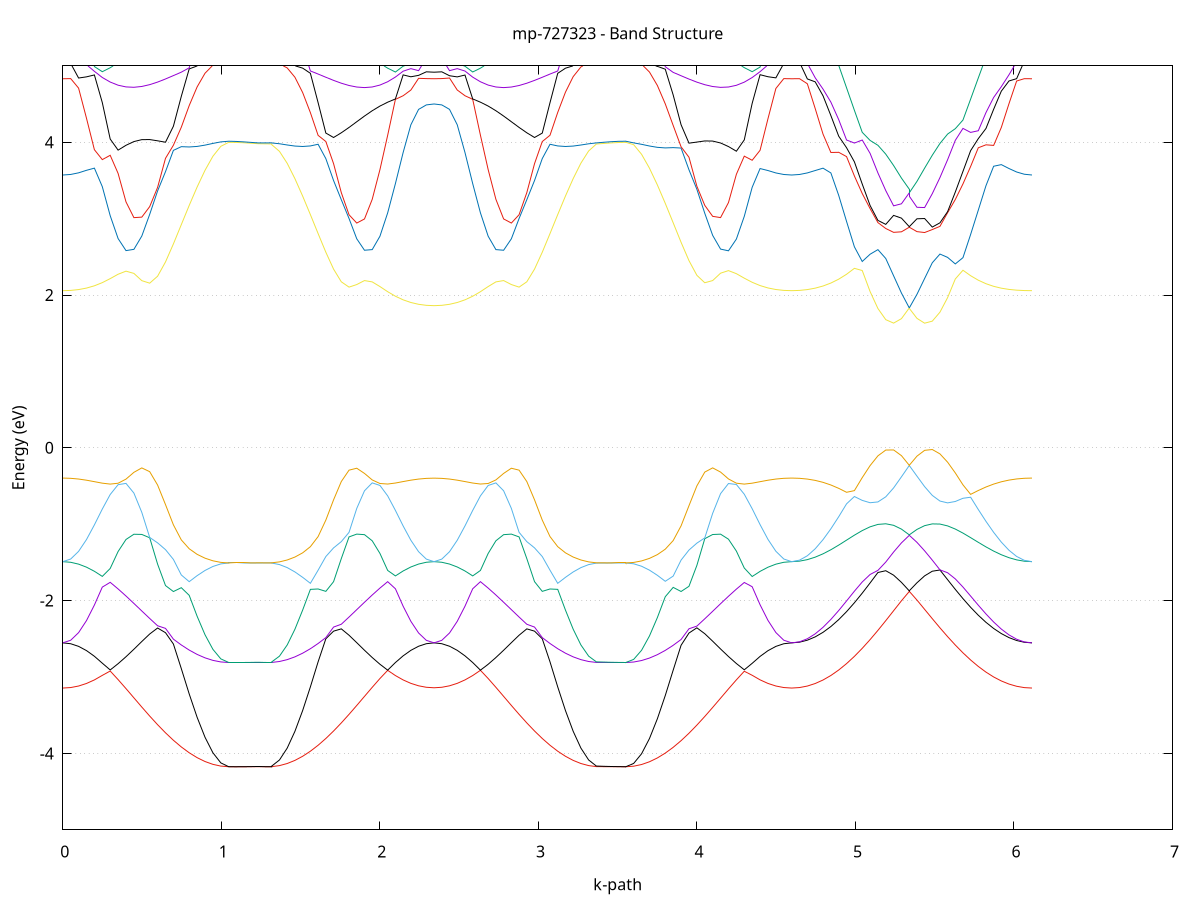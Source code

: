 set title 'mp-727323 - Band Structure'
set xlabel 'k-path'
set ylabel 'Energy (eV)'
set grid y
set yrange [-5:5]
set terminal png size 800,600
set output 'mp-727323_bands_gnuplot.png'
plot '-' using 1:2 with lines notitle, '-' using 1:2 with lines notitle, '-' using 1:2 with lines notitle, '-' using 1:2 with lines notitle, '-' using 1:2 with lines notitle, '-' using 1:2 with lines notitle, '-' using 1:2 with lines notitle, '-' using 1:2 with lines notitle, '-' using 1:2 with lines notitle, '-' using 1:2 with lines notitle, '-' using 1:2 with lines notitle, '-' using 1:2 with lines notitle, '-' using 1:2 with lines notitle, '-' using 1:2 with lines notitle, '-' using 1:2 with lines notitle, '-' using 1:2 with lines notitle, '-' using 1:2 with lines notitle, '-' using 1:2 with lines notitle, '-' using 1:2 with lines notitle, '-' using 1:2 with lines notitle, '-' using 1:2 with lines notitle, '-' using 1:2 with lines notitle, '-' using 1:2 with lines notitle, '-' using 1:2 with lines notitle, '-' using 1:2 with lines notitle, '-' using 1:2 with lines notitle, '-' using 1:2 with lines notitle, '-' using 1:2 with lines notitle, '-' using 1:2 with lines notitle, '-' using 1:2 with lines notitle, '-' using 1:2 with lines notitle, '-' using 1:2 with lines notitle
0.000000 -16.428241
0.049837 -16.427641
0.099675 -16.425741
0.149512 -16.422841
0.199350 -16.418941
0.249187 -16.414441
0.299025 -16.409541
0.348862 -16.404741
0.398699 -16.400341
0.448537 -16.396741
0.498374 -16.394541
0.548212 -16.393941
0.598049 -16.394841
0.647887 -16.397241
0.697724 -16.400741
0.747561 -16.404841
0.797399 -16.409141
0.847236 -16.413341
0.897074 -16.416941
0.946911 -16.419741
0.996749 -16.421541
1.046586 -16.422141
1.046586 -16.422141
1.092943 -16.422141
1.139299 -16.422141
1.185656 -16.422141
1.232013 -16.422141
1.232013 -16.422141
1.275014 -16.422141
1.318015 -16.422141
1.318015 -16.422141
1.318015 -16.422041
1.318015 -16.422041
1.366773 -16.420941
1.415530 -16.418841
1.464288 -16.415841
1.513046 -16.412041
1.561803 -16.407941
1.610561 -16.403641
1.659318 -16.399741
1.708076 -16.396541
1.756833 -16.394541
1.805591 -16.393841
1.854349 -16.394841
1.903106 -16.397241
1.951864 -16.400841
2.000621 -16.405241
2.049379 -16.410041
2.098137 -16.414841
2.146894 -16.419241
2.195652 -16.423041
2.244409 -16.425941
2.293167 -16.427641
2.341925 -16.428241
2.341925 -16.428241
2.390682 -16.427641
2.439440 -16.425941
2.488197 -16.423041
2.536955 -16.419241
2.585712 -16.414841
2.634470 -16.410041
2.683227 -16.405241
2.731985 -16.400841
2.780742 -16.397241
2.829500 -16.394841
2.878257 -16.393941
2.927015 -16.394541
2.975772 -16.396641
3.024530 -16.399741
3.073287 -16.403741
3.122045 -16.407941
3.170802 -16.412141
3.219560 -16.415841
3.268317 -16.418841
3.317075 -16.420941
3.365832 -16.422041
3.365832 -16.422041
3.365832 -16.422141
3.365832 -16.422041
3.412189 -16.422141
3.458545 -16.422141
3.504902 -16.422141
3.551259 -16.422141
3.551259 -16.422141
3.551259 -16.422141
3.551259 -16.422141
3.601094 -16.421541
3.650929 -16.419841
3.700763 -16.417141
3.750598 -16.413541
3.800433 -16.409441
3.850268 -16.405041
3.900103 -16.400941
3.949938 -16.397341
3.999773 -16.394941
4.049607 -16.393841
4.099442 -16.394441
4.149277 -16.396641
4.199112 -16.400141
4.248947 -16.404541
4.298782 -16.409441
4.348616 -16.414341
4.398451 -16.418841
4.448286 -16.422741
4.498121 -16.425741
4.547956 -16.427641
4.597791 -16.428241
4.597791 -16.428241
4.647247 -16.427641
4.696704 -16.425841
4.746160 -16.422841
4.795617 -16.418741
4.845073 -16.413841
4.894530 -16.408141
4.943986 -16.401841
4.993443 -16.395141
5.042899 -16.388241
5.092356 -16.381341
5.141812 -16.374441
5.191269 -16.367741
5.240725 -16.361241
5.290182 -16.355141
5.339638 -16.349741
5.339638 -16.349741
5.388014 -16.354841
5.436391 -16.360541
5.484767 -16.366541
5.533144 -16.372741
5.581520 -16.379141
5.629896 -16.385641
5.678273 -16.392141
5.726649 -16.398541
5.775026 -16.404641
5.823402 -16.410341
5.871779 -16.415441
5.920155 -16.419841
5.968531 -16.423441
6.016908 -16.426141
6.065284 -16.427741
6.113661 -16.428241
e
0.000000 -16.335241
0.049837 -16.334841
0.099675 -16.333841
0.149512 -16.332041
0.199350 -16.329741
0.249187 -16.326841
0.299025 -16.323441
0.348862 -16.322741
0.398699 -16.328841
0.448537 -16.336041
0.498374 -16.344141
0.548212 -16.353041
0.598049 -16.362441
0.647887 -16.372141
0.697724 -16.381741
0.747561 -16.391041
0.797399 -16.399641
0.847236 -16.407141
0.897074 -16.413441
0.946911 -16.418141
0.996749 -16.421041
1.046586 -16.422141
1.046586 -16.422141
1.092943 -16.422141
1.139299 -16.422141
1.185656 -16.422141
1.232013 -16.422041
1.232013 -16.422041
1.275014 -16.422141
1.318015 -16.422141
1.318015 -16.422141
1.318015 -16.421941
1.318015 -16.421941
1.366773 -16.420241
1.415530 -16.416741
1.464288 -16.411641
1.513046 -16.405041
1.561803 -16.397341
1.610561 -16.388641
1.659318 -16.379441
1.708076 -16.369941
1.756833 -16.360441
1.805591 -16.351241
1.854349 -16.342641
1.903106 -16.334841
1.951864 -16.327941
2.000621 -16.322141
2.049379 -16.323741
2.098137 -16.327041
2.146894 -16.329941
2.195652 -16.332141
2.244409 -16.333841
2.293167 -16.334841
2.341925 -16.335241
2.341925 -16.335241
2.390682 -16.334841
2.439440 -16.333841
2.488197 -16.332141
2.536955 -16.329941
2.585712 -16.327041
2.634470 -16.323741
2.683227 -16.322141
2.731985 -16.327941
2.780742 -16.334841
2.829500 -16.342641
2.878257 -16.351241
2.927015 -16.360441
2.975772 -16.369841
3.024530 -16.379441
3.073287 -16.388641
3.122045 -16.397241
3.170802 -16.405041
3.219560 -16.411541
3.268317 -16.416741
3.317075 -16.420241
3.365832 -16.421941
3.365832 -16.421941
3.365832 -16.422041
3.365832 -16.421941
3.412189 -16.422041
3.458545 -16.422141
3.504902 -16.422141
3.551259 -16.422141
3.551259 -16.422141
3.551259 -16.422141
3.551259 -16.422141
3.601094 -16.421241
3.650929 -16.418441
3.700763 -16.413841
3.750598 -16.407641
3.800433 -16.400141
3.850268 -16.391641
3.900103 -16.382341
3.949938 -16.372641
3.999773 -16.362941
4.049607 -16.353441
4.099442 -16.344541
4.149277 -16.336341
4.199112 -16.329141
4.248947 -16.322941
4.298782 -16.323341
4.348616 -16.326741
4.398451 -16.329641
4.448286 -16.332041
4.498121 -16.333841
4.547956 -16.334841
4.597791 -16.335241
4.597791 -16.335241
4.647247 -16.334841
4.696704 -16.333841
4.746160 -16.332141
4.795617 -16.329841
4.845073 -16.327141
4.894530 -16.324041
4.943986 -16.320641
4.993443 -16.321941
5.042899 -16.324441
5.092356 -16.327441
5.141812 -16.330941
5.191269 -16.334841
5.240725 -16.339241
5.290182 -16.344141
5.339638 -16.349041
5.339638 -16.349141
5.388014 -16.344441
5.436391 -16.339841
5.484767 -16.335641
5.533144 -16.331841
5.581520 -16.328441
5.629896 -16.325541
5.678273 -16.322941
5.726649 -16.320841
5.775026 -16.322141
5.823402 -16.325241
5.871779 -16.328041
5.920155 -16.330541
5.968531 -16.332541
6.016908 -16.334041
6.065284 -16.334941
6.113661 -16.335241
e
0.000000 -16.318041
0.049837 -16.317741
0.099675 -16.316941
0.149512 -16.315541
0.199350 -16.313741
0.249187 -16.314641
0.299025 -16.317941
0.348862 -16.319641
0.398699 -16.315741
0.448537 -16.312141
0.498374 -16.309241
0.548212 -16.307841
0.598049 -16.307541
0.647887 -16.307941
0.697724 -16.308641
0.747561 -16.309341
0.797399 -16.310141
0.847236 -16.310741
0.897074 -16.311341
0.946911 -16.311741
0.996749 -16.312041
1.046586 -16.312041
1.046586 -16.312041
1.092943 -16.312141
1.139299 -16.312041
1.185656 -16.312041
1.232013 -16.312041
1.232013 -16.312041
1.275014 -16.312041
1.318015 -16.312041
1.318015 -16.312041
1.318015 -16.312041
1.318015 -16.312041
1.366773 -16.311941
1.415530 -16.311541
1.464288 -16.311141
1.513046 -16.310541
1.561803 -16.309841
1.610561 -16.309141
1.659318 -16.308441
1.708076 -16.307841
1.756833 -16.307541
1.805591 -16.307941
1.854349 -16.309641
1.903106 -16.312641
1.951864 -16.316341
2.000621 -16.320141
2.049379 -16.317541
2.098137 -16.314541
2.146894 -16.313841
2.195652 -16.315641
2.244409 -16.316941
2.293167 -16.317741
2.341925 -16.318041
2.341925 -16.318041
2.390682 -16.317741
2.439440 -16.316941
2.488197 -16.315641
2.536955 -16.313841
2.585712 -16.314441
2.634470 -16.317541
2.683227 -16.320141
2.731985 -16.316341
2.780742 -16.312641
2.829500 -16.309641
2.878257 -16.308041
2.927015 -16.307541
2.975772 -16.307841
3.024530 -16.308441
3.073287 -16.309141
3.122045 -16.309941
3.170802 -16.310541
3.219560 -16.311141
3.268317 -16.311641
3.317075 -16.311941
3.365832 -16.312041
3.365832 -16.312041
3.365832 -16.312041
3.365832 -16.312041
3.412189 -16.312041
3.458545 -16.312041
3.504902 -16.312041
3.551259 -16.312041
3.551259 -16.312041
3.551259 -16.312041
3.551259 -16.312041
3.601094 -16.311941
3.650929 -16.311741
3.700763 -16.311341
3.750598 -16.310841
3.800433 -16.310141
3.850268 -16.309441
3.900103 -16.308641
3.949938 -16.307941
3.999773 -16.307541
4.049607 -16.307741
4.099442 -16.309141
4.149277 -16.311941
4.199112 -16.315641
4.248947 -16.319541
4.298782 -16.318041
4.348616 -16.314741
4.398451 -16.313641
4.448286 -16.315541
4.498121 -16.316941
4.547956 -16.317741
4.597791 -16.318041
4.597791 -16.318041
4.647247 -16.317741
4.696704 -16.317141
4.746160 -16.316441
4.795617 -16.316341
4.845073 -16.316941
4.894530 -16.318141
4.943986 -16.319841
4.993443 -16.317341
5.042899 -16.316941
5.092356 -16.319041
5.141812 -16.320841
5.191269 -16.322241
5.240725 -16.323141
5.290182 -16.323441
5.339638 -16.323241
5.339638 -16.323241
5.388014 -16.323441
5.436391 -16.323141
5.484767 -16.322441
5.533144 -16.321241
5.581520 -16.319641
5.629896 -16.317741
5.678273 -16.315841
5.726649 -16.318941
5.775026 -16.319041
5.823402 -16.317641
5.871779 -16.316741
5.920155 -16.316241
5.968531 -16.316541
6.016908 -16.317241
6.065284 -16.317841
6.113661 -16.318041
e
0.000000 -16.312041
0.049837 -16.312041
0.099675 -16.312041
0.149512 -16.312341
0.199350 -16.312941
0.249187 -16.311341
0.299025 -16.308541
0.348862 -16.307441
0.398699 -16.307441
0.448537 -16.307341
0.498374 -16.307241
0.548212 -16.307341
0.598049 -16.307441
0.647887 -16.307741
0.697724 -16.308141
0.747561 -16.308841
0.797399 -16.309541
0.847236 -16.310241
0.897074 -16.310941
0.946911 -16.311541
0.996749 -16.311941
1.046586 -16.312041
1.046586 -16.312041
1.092943 -16.312041
1.139299 -16.312041
1.185656 -16.312041
1.232013 -16.312041
1.232013 -16.312041
1.275014 -16.312041
1.318015 -16.312041
1.318015 -16.312041
1.318015 -16.312041
1.318015 -16.312041
1.366773 -16.311841
1.415530 -16.311441
1.464288 -16.310741
1.513046 -16.310041
1.561803 -16.309341
1.610561 -16.308641
1.659318 -16.308041
1.708076 -16.307641
1.756833 -16.307341
1.805591 -16.307241
1.854349 -16.307241
1.903106 -16.307341
1.951864 -16.307441
2.000621 -16.307441
2.049379 -16.308841
2.098137 -16.311541
2.146894 -16.312941
2.195652 -16.312341
2.244409 -16.312141
2.293167 -16.312041
2.341925 -16.312041
2.341925 -16.312041
2.390682 -16.312041
2.439440 -16.312141
2.488197 -16.312341
2.536955 -16.312941
2.585712 -16.311541
2.634470 -16.308841
2.683227 -16.307441
2.731985 -16.307441
2.780742 -16.307341
2.829500 -16.307341
2.878257 -16.307341
2.927015 -16.307341
2.975772 -16.307641
3.024530 -16.308041
3.073287 -16.308641
3.122045 -16.309341
3.170802 -16.310041
3.219560 -16.310741
3.268317 -16.311341
3.317075 -16.311841
3.365832 -16.312041
3.365832 -16.312041
3.365832 -16.312041
3.365832 -16.312041
3.412189 -16.312041
3.458545 -16.312041
3.504902 -16.312041
3.551259 -16.312041
3.551259 -16.312041
3.551259 -16.312041
3.551259 -16.312041
3.601094 -16.311941
3.650929 -16.311641
3.700763 -16.311041
3.750598 -16.310341
3.800433 -16.309541
3.850268 -16.308841
3.900103 -16.308241
3.949938 -16.307741
3.999773 -16.307441
4.049607 -16.307241
4.099442 -16.307241
4.149277 -16.307341
4.199112 -16.307441
4.248947 -16.307441
4.298782 -16.308541
4.348616 -16.311241
4.398451 -16.313041
4.448286 -16.312341
4.498121 -16.312041
4.547956 -16.312041
4.597791 -16.312041
4.597791 -16.312041
4.647247 -16.312041
4.696704 -16.311941
4.746160 -16.311441
4.795617 -16.310041
4.845073 -16.307841
4.894530 -16.309441
4.943986 -16.312041
4.993443 -16.314541
5.042899 -16.314041
5.092356 -16.314641
5.141812 -16.317241
5.191269 -16.319441
5.240725 -16.321241
5.290182 -16.322541
5.339638 -16.323241
5.339638 -16.323241
5.388014 -16.322541
5.436391 -16.321341
5.484767 -16.319741
5.533144 -16.317741
5.581520 -16.315441
5.629896 -16.312941
5.678273 -16.315641
5.726649 -16.313341
5.775026 -16.310941
5.823402 -16.308541
5.871779 -16.308641
5.920155 -16.310541
5.968531 -16.311541
6.016908 -16.311941
6.065284 -16.312041
6.113661 -16.312041
e
0.000000 -16.300441
0.049837 -16.300741
0.099675 -16.301641
0.149512 -16.303041
0.199350 -16.304841
0.249187 -16.306341
0.299025 -16.307141
0.348862 -16.305441
0.398699 -16.304641
0.448537 -16.306041
0.498374 -16.306941
0.548212 -16.306841
0.598049 -16.305941
0.647887 -16.304241
0.697724 -16.302041
0.747561 -16.299541
0.797399 -16.297141
0.847236 -16.294841
0.897074 -16.293041
0.946911 -16.291541
0.996749 -16.290641
1.046586 -16.290341
1.046586 -16.290341
1.092943 -16.290341
1.139299 -16.290341
1.185656 -16.290341
1.232013 -16.290341
1.232013 -16.290341
1.275014 -16.290341
1.318015 -16.290341
1.318015 -16.290341
1.318015 -16.290441
1.318015 -16.290441
1.366773 -16.290941
1.415530 -16.292041
1.464288 -16.293541
1.513046 -16.295541
1.561803 -16.297841
1.610561 -16.300241
1.659318 -16.302641
1.708076 -16.304741
1.756833 -16.306241
1.805591 -16.306941
1.854349 -16.306841
1.903106 -16.305941
1.951864 -16.304441
2.000621 -16.305841
2.049379 -16.307041
2.098137 -16.306241
2.146894 -16.304641
2.195652 -16.302941
2.244409 -16.301641
2.293167 -16.300741
2.341925 -16.300441
2.341925 -16.300441
2.390682 -16.300741
2.439440 -16.301641
2.488197 -16.302941
2.536955 -16.304641
2.585712 -16.306241
2.634470 -16.307141
2.683227 -16.305841
2.731985 -16.304341
2.780742 -16.305941
2.829500 -16.306841
2.878257 -16.306941
2.927015 -16.306141
2.975772 -16.304641
3.024530 -16.302541
3.073287 -16.300241
3.122045 -16.297741
3.170802 -16.295541
3.219560 -16.293541
3.268317 -16.292041
3.317075 -16.290941
3.365832 -16.290341
3.365832 -16.290341
3.365832 -16.290341
3.365832 -16.290341
3.412189 -16.290341
3.458545 -16.290341
3.504902 -16.290341
3.551259 -16.290341
3.551259 -16.290341
3.551259 -16.290341
3.551259 -16.290341
3.601094 -16.290641
3.650929 -16.291541
3.700763 -16.292941
3.750598 -16.294741
3.800433 -16.296941
3.850268 -16.299441
3.900103 -16.301941
3.949938 -16.304141
3.999773 -16.305841
4.049607 -16.306841
4.099442 -16.306941
4.149277 -16.306141
4.199112 -16.304741
4.248947 -16.305341
4.298782 -16.307141
4.348616 -16.306341
4.398451 -16.304841
4.448286 -16.303041
4.498121 -16.301641
4.547956 -16.300741
4.597791 -16.300441
4.597791 -16.300441
4.647247 -16.300741
4.696704 -16.301641
4.746160 -16.303041
4.795617 -16.304841
4.845073 -16.307041
4.894530 -16.305341
4.943986 -16.305941
4.993443 -16.308841
5.042899 -16.311841
5.092356 -16.311141
5.141812 -16.308541
5.191269 -16.306241
5.240725 -16.304141
5.290182 -16.302241
5.339638 -16.300641
5.339638 -16.300641
5.388014 -16.302141
5.436391 -16.303941
5.484767 -16.305841
5.533144 -16.307941
5.581520 -16.310241
5.629896 -16.312941
5.678273 -16.310141
5.726649 -16.307441
5.775026 -16.304641
5.823402 -16.306241
5.871779 -16.306341
5.920155 -16.304341
5.968531 -16.302741
6.016908 -16.301441
6.065284 -16.300741
6.113661 -16.300441
e
0.000000 -16.293341
0.049837 -16.293641
0.099675 -16.294241
0.149512 -16.295441
0.199350 -16.296841
0.249187 -16.298641
0.299025 -16.300641
0.348862 -16.302741
0.398699 -16.301941
0.448537 -16.298241
0.498374 -16.296041
0.548212 -16.293541
0.598049 -16.289841
0.647887 -16.285641
0.697724 -16.284741
0.747561 -16.286541
0.797399 -16.287841
0.847236 -16.288841
0.897074 -16.289541
0.946911 -16.290041
0.996749 -16.290241
1.046586 -16.290341
1.046586 -16.290341
1.092943 -16.290341
1.139299 -16.290341
1.185656 -16.290341
1.232013 -16.290341
1.232013 -16.290341
1.275014 -16.290341
1.318015 -16.290341
1.318015 -16.290341
1.318015 -16.290341
1.318015 -16.290341
1.366773 -16.290141
1.415530 -16.289841
1.464288 -16.289341
1.513046 -16.288541
1.561803 -16.287441
1.610561 -16.286041
1.659318 -16.284241
1.708076 -16.286641
1.756833 -16.290741
1.805591 -16.294141
1.854349 -16.296241
1.903106 -16.298841
1.951864 -16.302441
2.000621 -16.302441
2.049379 -16.300441
2.098137 -16.298541
2.146894 -16.296741
2.195652 -16.295341
2.244409 -16.294241
2.293167 -16.293641
2.341925 -16.293341
2.341925 -16.293341
2.390682 -16.293641
2.439440 -16.294241
2.488197 -16.295341
2.536955 -16.296741
2.585712 -16.298541
2.634470 -16.300441
2.683227 -16.302441
2.731985 -16.302441
2.780742 -16.298841
2.829500 -16.296341
2.878257 -16.294141
2.927015 -16.290741
2.975772 -16.286641
3.024530 -16.284241
3.073287 -16.286041
3.122045 -16.287541
3.170802 -16.288541
3.219560 -16.289341
3.268317 -16.289841
3.317075 -16.290241
3.365832 -16.290341
3.365832 -16.290341
3.365832 -16.290341
3.365832 -16.290341
3.412189 -16.290341
3.458545 -16.290341
3.504902 -16.290341
3.551259 -16.290341
3.551259 -16.290341
3.551259 -16.290341
3.551259 -16.290341
3.601094 -16.290241
3.650929 -16.290041
3.700763 -16.289541
3.750598 -16.288941
3.800433 -16.287941
3.850268 -16.286541
3.900103 -16.284841
3.949938 -16.285441
3.999773 -16.289641
4.049607 -16.293341
4.099442 -16.295941
4.149277 -16.298141
4.199112 -16.301841
4.248947 -16.302741
4.298782 -16.300741
4.348616 -16.298741
4.398451 -16.296941
4.448286 -16.295441
4.498121 -16.294341
4.547956 -16.293641
4.597791 -16.293341
4.597791 -16.293341
4.647247 -16.293641
4.696704 -16.294541
4.746160 -16.296041
4.795617 -16.297941
4.845073 -16.300341
4.894530 -16.303041
4.943986 -16.302641
4.993443 -16.300241
5.042899 -16.298341
5.092356 -16.297041
5.141812 -16.296541
5.191269 -16.296841
5.240725 -16.297741
5.290182 -16.299041
5.339638 -16.300441
5.339638 -16.300441
5.388014 -16.299041
5.436391 -16.297841
5.484767 -16.296941
5.533144 -16.296541
5.581520 -16.296841
5.629896 -16.297741
5.678273 -16.299341
5.726649 -16.301441
5.775026 -16.303741
5.823402 -16.302041
5.871779 -16.299541
5.920155 -16.297441
5.968531 -16.295741
6.016908 -16.294441
6.065284 -16.293641
6.113661 -16.293341
e
0.000000 -16.293341
0.049837 -16.293441
0.099675 -16.293741
0.149512 -16.294041
0.199350 -16.294641
0.249187 -16.295241
0.299025 -16.295841
0.348862 -16.296541
0.398699 -16.296941
0.448537 -16.296941
0.498374 -16.294341
0.548212 -16.290441
0.598049 -16.286441
0.647887 -16.282641
0.697724 -16.281341
0.747561 -16.277241
0.797399 -16.273441
0.847236 -16.270241
0.897074 -16.267541
0.946911 -16.265541
0.996749 -16.264341
1.046586 -16.263841
1.046586 -16.263841
1.092943 -16.263841
1.139299 -16.263841
1.185656 -16.263841
1.232013 -16.263841
1.232013 -16.263841
1.275014 -16.263841
1.318015 -16.263841
1.318015 -16.263841
1.318015 -16.263941
1.318015 -16.263941
1.366773 -16.264641
1.415530 -16.266141
1.464288 -16.268341
1.513046 -16.271141
1.561803 -16.274441
1.610561 -16.278341
1.659318 -16.282441
1.708076 -16.283441
1.756833 -16.287341
1.805591 -16.291241
1.854349 -16.295041
1.903106 -16.297041
1.951864 -16.296941
2.000621 -16.296441
2.049379 -16.295841
2.098137 -16.295141
2.146894 -16.294541
2.195652 -16.294041
2.244409 -16.293641
2.293167 -16.293441
2.341925 -16.293341
2.341925 -16.293341
2.390682 -16.293441
2.439440 -16.293741
2.488197 -16.294041
2.536955 -16.294541
2.585712 -16.295141
2.634470 -16.295841
2.683227 -16.296441
2.731985 -16.296941
2.780742 -16.297041
2.829500 -16.295041
2.878257 -16.291141
2.927015 -16.287341
2.975772 -16.283441
3.024530 -16.282441
3.073287 -16.278341
3.122045 -16.274441
3.170802 -16.271141
3.219560 -16.268341
3.268317 -16.266141
3.317075 -16.264641
3.365832 -16.263941
3.365832 -16.263941
3.365832 -16.263841
3.365832 -16.263941
3.412189 -16.263941
3.458545 -16.263841
3.504902 -16.263841
3.551259 -16.263841
3.551259 -16.263841
3.551259 -16.263841
3.551259 -16.263841
3.601094 -16.264241
3.650929 -16.265441
3.700763 -16.267341
3.750598 -16.270041
3.800433 -16.273241
3.850268 -16.276941
3.900103 -16.281141
3.949938 -16.282641
3.999773 -16.286241
4.049607 -16.290241
4.099442 -16.294241
4.149277 -16.296941
4.199112 -16.296941
4.248947 -16.296541
4.298782 -16.295841
4.348616 -16.295241
4.398451 -16.294641
4.448286 -16.294041
4.498121 -16.293741
4.547956 -16.293441
4.597791 -16.293341
4.597791 -16.293341
4.647247 -16.293341
4.696704 -16.293341
4.746160 -16.293341
4.795617 -16.293241
4.845073 -16.293041
4.894530 -16.292641
4.943986 -16.291941
4.993443 -16.290841
5.042899 -16.289341
5.092356 -16.287341
5.141812 -16.284941
5.191269 -16.282341
5.240725 -16.279741
5.290182 -16.277341
5.339638 -16.275241
5.339638 -16.275241
5.388014 -16.277141
5.436391 -16.279441
5.484767 -16.281841
5.533144 -16.284341
5.581520 -16.286641
5.629896 -16.288641
5.678273 -16.290241
5.726649 -16.291441
5.775026 -16.292341
5.823402 -16.292841
5.871779 -16.293141
5.920155 -16.293341
5.968531 -16.293341
6.016908 -16.293341
6.065284 -16.293341
6.113661 -16.293341
e
0.000000 -16.281241
0.049837 -16.281141
0.099675 -16.280841
0.149512 -16.280241
0.199350 -16.279541
0.249187 -16.278541
0.299025 -16.277441
0.348862 -16.276141
0.398699 -16.274641
0.448537 -16.273041
0.498374 -16.273941
0.548212 -16.277041
0.598049 -16.279941
0.647887 -16.282541
0.697724 -16.278841
0.747561 -16.275441
0.797399 -16.272241
0.847236 -16.269541
0.897074 -16.267241
0.946911 -16.265441
0.996749 -16.264341
1.046586 -16.263841
1.046586 -16.263841
1.092943 -16.263841
1.139299 -16.263841
1.185656 -16.263841
1.232013 -16.263841
1.232013 -16.263841
1.275014 -16.263841
1.318015 -16.263841
1.318015 -16.263841
1.318015 -16.263941
1.318015 -16.263941
1.366773 -16.264641
1.415530 -16.266041
1.464288 -16.267941
1.513046 -16.270341
1.561803 -16.273141
1.610561 -16.276341
1.659318 -16.279741
1.708076 -16.281941
1.756833 -16.279341
1.805591 -16.276441
1.854349 -16.273341
1.903106 -16.273341
1.951864 -16.274841
2.000621 -16.276341
2.049379 -16.277541
2.098137 -16.278641
2.146894 -16.279541
2.195652 -16.280241
2.244409 -16.280841
2.293167 -16.281141
2.341925 -16.281241
2.341925 -16.281241
2.390682 -16.281141
2.439440 -16.280841
2.488197 -16.280241
2.536955 -16.279541
2.585712 -16.278641
2.634470 -16.277541
2.683227 -16.276341
2.731985 -16.274841
2.780742 -16.273341
2.829500 -16.273441
2.878257 -16.276441
2.927015 -16.279341
2.975772 -16.281941
3.024530 -16.279741
3.073287 -16.276341
3.122045 -16.273141
3.170802 -16.270341
3.219560 -16.267941
3.268317 -16.266041
3.317075 -16.264641
3.365832 -16.263941
3.365832 -16.263941
3.365832 -16.263841
3.365832 -16.263941
3.412189 -16.263941
3.458545 -16.263841
3.504902 -16.263841
3.551259 -16.263841
3.551259 -16.263841
3.551259 -16.263841
3.551259 -16.263841
3.601094 -16.264241
3.650929 -16.265341
3.700763 -16.267141
3.750598 -16.269341
3.800433 -16.272141
3.850268 -16.275241
3.900103 -16.278641
3.949938 -16.282441
3.999773 -16.280041
4.049607 -16.277141
4.099442 -16.274041
4.149277 -16.272941
4.199112 -16.274641
4.248947 -16.276141
4.298782 -16.277441
4.348616 -16.278541
4.398451 -16.279441
4.448286 -16.280241
4.498121 -16.280841
4.547956 -16.281141
4.597791 -16.281241
4.597791 -16.281241
4.647247 -16.281141
4.696704 -16.280841
4.746160 -16.280241
4.795617 -16.279541
4.845073 -16.278541
4.894530 -16.277441
4.943986 -16.276241
4.993443 -16.274841
5.042899 -16.273341
5.092356 -16.271741
5.141812 -16.270241
5.191269 -16.270941
5.240725 -16.272041
5.290182 -16.273441
5.339638 -16.275141
5.339638 -16.275141
5.388014 -16.273541
5.436391 -16.272241
5.484767 -16.271141
5.533144 -16.270141
5.581520 -16.271241
5.629896 -16.272741
5.678273 -16.274141
5.726649 -16.275541
5.775026 -16.276741
5.823402 -16.277941
5.871779 -16.278841
5.920155 -16.279741
5.968531 -16.280341
6.016908 -16.280841
6.065284 -16.281141
6.113661 -16.281241
e
0.000000 -16.253141
0.049837 -16.253341
0.099675 -16.254141
0.149512 -16.255341
0.199350 -16.256941
0.249187 -16.259041
0.299025 -16.261541
0.348862 -16.264441
0.398699 -16.267441
0.448537 -16.270641
0.498374 -16.271241
0.548212 -16.269441
0.598049 -16.267541
0.647887 -16.265641
0.697724 -16.263741
0.747561 -16.261941
0.797399 -16.260341
0.847236 -16.259041
0.897074 -16.257841
0.946911 -16.257041
0.996749 -16.256541
1.046586 -16.256341
1.046586 -16.256341
1.092943 -16.256341
1.139299 -16.256341
1.185656 -16.256341
1.232013 -16.256341
1.232013 -16.256341
1.275014 -16.256341
1.318015 -16.256241
1.318015 -16.256241
1.318015 -16.256341
1.318015 -16.256341
1.366773 -16.256641
1.415530 -16.257241
1.464288 -16.258241
1.513046 -16.259441
1.561803 -16.260841
1.610561 -16.262441
1.659318 -16.264241
1.708076 -16.266041
1.756833 -16.267941
1.805591 -16.269841
1.854349 -16.271641
1.903106 -16.270241
1.951864 -16.267041
2.000621 -16.264041
2.049379 -16.261341
2.098137 -16.258841
2.146894 -16.256841
2.195652 -16.255241
2.244409 -16.254141
2.293167 -16.253441
2.341925 -16.253141
2.341925 -16.253141
2.390682 -16.253341
2.439440 -16.254041
2.488197 -16.255241
2.536955 -16.256841
2.585712 -16.258841
2.634470 -16.261241
2.683227 -16.264041
2.731985 -16.267041
2.780742 -16.270141
2.829500 -16.271541
2.878257 -16.269741
2.927015 -16.267941
2.975772 -16.266041
3.024530 -16.264241
3.073287 -16.262441
3.122045 -16.260841
3.170802 -16.259341
3.219560 -16.258141
3.268317 -16.257241
3.317075 -16.256641
3.365832 -16.256341
3.365832 -16.256341
3.365832 -16.256341
3.365832 -16.256341
3.412189 -16.256341
3.458545 -16.256341
3.504902 -16.256341
3.551259 -16.256341
3.551259 -16.256341
3.551259 -16.256341
3.551259 -16.256341
3.601094 -16.256541
3.650929 -16.257041
3.700763 -16.257841
3.750598 -16.258941
3.800433 -16.260341
3.850268 -16.261941
3.900103 -16.263641
3.949938 -16.265541
3.999773 -16.267441
4.049607 -16.269341
4.099442 -16.271241
4.149277 -16.270841
4.199112 -16.267641
4.248947 -16.264541
4.298782 -16.261641
4.348616 -16.259141
4.398451 -16.257041
4.448286 -16.255341
4.498121 -16.254141
4.547956 -16.253341
4.597791 -16.253141
4.597791 -16.253141
4.647247 -16.253341
4.696704 -16.254141
4.746160 -16.255241
4.795617 -16.256841
4.845073 -16.258641
4.894530 -16.260741
4.943986 -16.262841
4.993443 -16.264941
5.042899 -16.266741
5.092356 -16.268341
5.141812 -16.269641
5.191269 -16.268341
5.240725 -16.266741
5.290182 -16.265041
5.339638 -16.263541
5.339638 -16.263541
5.388014 -16.264941
5.436391 -16.266541
5.484767 -16.268041
5.533144 -16.269541
5.581520 -16.268841
5.629896 -16.267441
5.678273 -16.265741
5.726649 -16.263941
5.775026 -16.261941
5.823402 -16.259941
5.871779 -16.258041
5.920155 -16.256441
5.968531 -16.255041
6.016908 -16.253941
6.065284 -16.253341
6.113661 -16.253141
e
0.000000 -16.253141
0.049837 -16.253141
0.099675 -16.253141
0.149512 -16.253241
0.199350 -16.253241
0.249187 -16.253341
0.299025 -16.253441
0.348862 -16.253541
0.398699 -16.253741
0.448537 -16.253841
0.498374 -16.253941
0.548212 -16.254141
0.598049 -16.254341
0.647887 -16.254541
0.697724 -16.254741
0.747561 -16.254941
0.797399 -16.255141
0.847236 -16.255441
0.897074 -16.255741
0.946911 -16.255941
0.996749 -16.256241
1.046586 -16.256241
1.046586 -16.256241
1.092943 -16.256341
1.139299 -16.256241
1.185656 -16.256241
1.232013 -16.256341
1.232013 -16.256341
1.275014 -16.256341
1.318015 -16.256241
1.318015 -16.256241
1.318015 -16.256241
1.318015 -16.256241
1.366773 -16.256141
1.415530 -16.255841
1.464288 -16.255541
1.513046 -16.255341
1.561803 -16.255041
1.610561 -16.254841
1.659318 -16.254641
1.708076 -16.254441
1.756833 -16.254241
1.805591 -16.254141
1.854349 -16.253941
1.903106 -16.253841
1.951864 -16.253641
2.000621 -16.253541
2.049379 -16.253441
2.098137 -16.253341
2.146894 -16.253241
2.195652 -16.253241
2.244409 -16.253141
2.293167 -16.253141
2.341925 -16.253141
2.341925 -16.253141
2.390682 -16.253141
2.439440 -16.253141
2.488197 -16.253241
2.536955 -16.253341
2.585712 -16.253341
2.634470 -16.253441
2.683227 -16.253541
2.731985 -16.253641
2.780742 -16.253841
2.829500 -16.253941
2.878257 -16.254141
2.927015 -16.254241
2.975772 -16.254441
3.024530 -16.254641
3.073287 -16.254841
3.122045 -16.255041
3.170802 -16.255341
3.219560 -16.255641
3.268317 -16.255841
3.317075 -16.256141
3.365832 -16.256241
3.365832 -16.256241
3.365832 -16.256341
3.365832 -16.256241
3.412189 -16.256341
3.458545 -16.256341
3.504902 -16.256341
3.551259 -16.256241
3.551259 -16.256241
3.551259 -16.256241
3.551259 -16.256241
3.601094 -16.256241
3.650929 -16.255941
3.700763 -16.255741
3.750598 -16.255441
3.800433 -16.255141
3.850268 -16.254941
3.900103 -16.254741
3.949938 -16.254541
3.999773 -16.254341
4.049607 -16.254141
4.099442 -16.253941
4.149277 -16.253841
4.199112 -16.253641
4.248947 -16.253541
4.298782 -16.253441
4.348616 -16.253341
4.398451 -16.253241
4.448286 -16.253241
4.498121 -16.253141
4.547956 -16.253141
4.597791 -16.253141
4.597791 -16.253141
4.647247 -16.253141
4.696704 -16.253141
4.746160 -16.253241
4.795617 -16.253341
4.845073 -16.253541
4.894530 -16.253841
4.943986 -16.254341
4.993443 -16.254941
5.042899 -16.255741
5.092356 -16.256641
5.141812 -16.257741
5.191269 -16.258941
5.240725 -16.260341
5.290182 -16.261841
5.339638 -16.263241
5.339638 -16.263241
5.388014 -16.261941
5.436391 -16.260541
5.484767 -16.259241
5.533144 -16.258041
5.581520 -16.256941
5.629896 -16.256041
5.678273 -16.255241
5.726649 -16.254641
5.775026 -16.254041
5.823402 -16.253741
5.871779 -16.253441
5.920155 -16.253241
5.968531 -16.253141
6.016908 -16.253141
6.065284 -16.253141
6.113661 -16.253141
e
0.000000 -12.702541
0.049837 -12.696441
0.099675 -12.678241
0.149512 -12.647941
0.199350 -12.605641
0.249187 -12.551741
0.299025 -12.486541
0.348862 -12.410541
0.398699 -12.324541
0.448537 -12.229541
0.498374 -12.127041
0.548212 -12.018741
0.598049 -11.906741
0.647887 -11.793541
0.697724 -11.682141
0.747561 -11.575641
0.797399 -11.477541
0.847236 -11.391141
0.897074 -11.319741
0.946911 -11.266041
0.996749 -11.232141
1.046586 -11.219441
1.046586 -11.219441
1.092943 -11.219341
1.139299 -11.219441
1.185656 -11.219741
1.232013 -11.220241
1.232013 -11.220241
1.275014 -11.219541
1.318015 -11.219341
1.318015 -11.219341
1.318015 -11.221641
1.318015 -11.221641
1.366773 -11.241741
1.415530 -11.281941
1.464288 -11.340641
1.513046 -11.415641
1.561803 -11.504141
1.610561 -11.603141
1.659318 -11.709341
1.708076 -11.819441
1.756833 -11.930641
1.805591 -12.040141
1.854349 -12.145641
1.903106 -12.245241
1.951864 -12.337241
2.000621 -12.420441
2.049379 -12.493941
2.098137 -12.556941
2.146894 -12.609041
2.195652 -12.649841
2.244409 -12.679041
2.293167 -12.696641
2.341925 -12.702541
2.341925 -12.702541
2.390682 -12.696641
2.439440 -12.679041
2.488197 -12.649841
2.536955 -12.609041
2.585712 -12.556941
2.634470 -12.493941
2.683227 -12.420441
2.731985 -12.337241
2.780742 -12.245241
2.829500 -12.145641
2.878257 -12.040141
2.927015 -11.930641
2.975772 -11.819441
3.024530 -11.709341
3.073287 -11.603141
3.122045 -11.504141
3.170802 -11.415641
3.219560 -11.340641
3.268317 -11.281941
3.317075 -11.241741
3.365832 -11.221641
3.365832 -11.221641
3.365832 -11.220241
3.365832 -11.221641
3.412189 -11.220741
3.458545 -11.220141
3.504902 -11.219641
3.551259 -11.219441
3.551259 -11.219441
3.551259 -11.219341
3.551259 -11.219341
3.601094 -11.230341
3.650929 -11.262641
3.700763 -11.315141
3.750598 -11.385741
3.800433 -11.471541
3.850268 -11.569441
3.900103 -11.675941
3.949938 -11.787641
3.999773 -11.901241
4.049607 -12.013841
4.099442 -12.122841
4.149277 -12.225941
4.199112 -12.321541
4.248947 -12.408241
4.298782 -12.484841
4.348616 -12.550541
4.398451 -12.604941
4.448286 -12.647441
4.498121 -12.678041
4.547956 -12.696441
4.597791 -12.702541
4.597791 -12.702541
4.647247 -12.696541
4.696704 -12.678541
4.746160 -12.648741
4.795617 -12.607441
4.845073 -12.554841
4.894530 -12.491741
4.943986 -12.418641
4.993443 -12.336441
5.042899 -12.246241
5.092356 -12.149441
5.141812 -12.047641
5.191269 -11.942841
5.240725 -11.837441
5.290182 -11.733941
5.339638 -11.638641
5.339638 -11.638641
5.388014 -11.727641
5.436391 -11.824341
5.484767 -11.923041
5.533144 -12.021641
5.581520 -12.118041
5.629896 -12.210641
5.678273 -12.297841
5.726649 -12.378541
5.775026 -12.451741
5.823402 -12.516641
5.871779 -12.572441
5.920155 -12.618841
5.968531 -12.655241
6.016908 -12.681441
6.065284 -12.697241
6.113661 -12.702541
e
0.000000 -11.282741
0.049837 -11.281341
0.099675 -11.277041
0.149512 -11.270241
0.199350 -11.261341
0.249187 -11.250741
0.299025 -11.239341
0.348862 -11.227741
0.398699 -11.216741
0.448537 -11.207141
0.498374 -11.199641
0.548212 -11.194541
0.598049 -11.192041
0.647887 -11.191941
0.697724 -11.194141
0.747561 -11.197841
0.797399 -11.202541
0.847236 -11.207441
0.897074 -11.212141
0.946911 -11.215841
0.996749 -11.218341
1.046586 -11.219341
1.046586 -11.219341
1.092943 -11.219341
1.139299 -11.219341
1.185656 -11.219241
1.232013 -11.219241
1.232013 -11.219241
1.275014 -11.219341
1.318015 -11.219341
1.318015 -11.219341
1.318015 -11.219141
1.318015 -11.219141
1.366773 -11.217641
1.415530 -11.214741
1.464288 -11.210741
1.513046 -11.205941
1.561803 -11.201141
1.610561 -11.196741
1.659318 -11.193341
1.708076 -11.191741
1.756833 -11.192341
1.805591 -11.195341
1.854349 -11.200841
1.903106 -11.208641
1.951864 -11.218241
2.000621 -11.229141
2.049379 -11.240541
2.098137 -11.251741
2.146894 -11.262041
2.195652 -11.270741
2.244409 -11.277241
2.293167 -11.281341
2.341925 -11.282741
2.341925 -11.282741
2.390682 -11.281341
2.439440 -11.277241
2.488197 -11.270741
2.536955 -11.262041
2.585712 -11.251741
2.634470 -11.240541
2.683227 -11.229141
2.731985 -11.218241
2.780742 -11.208641
2.829500 -11.200841
2.878257 -11.195341
2.927015 -11.192341
2.975772 -11.191741
3.024530 -11.193441
3.073287 -11.196741
3.122045 -11.201141
3.170802 -11.206041
3.219560 -11.210741
3.268317 -11.214741
3.317075 -11.217641
3.365832 -11.219141
3.365832 -11.219141
3.365832 -11.219241
3.365832 -11.219141
3.412189 -11.219241
3.458545 -11.219241
3.504902 -11.219341
3.551259 -11.219341
3.551259 -11.219341
3.551259 -11.219341
3.551259 -11.219341
3.601094 -11.218441
3.650929 -11.216141
3.700763 -11.212441
3.750598 -11.207841
3.800433 -11.202841
3.850268 -11.198041
3.900103 -11.194241
3.949938 -11.192041
3.999773 -11.191941
4.049607 -11.194341
4.099442 -11.199341
4.149277 -11.206841
4.199112 -11.216441
4.248947 -11.227441
4.298782 -11.239041
4.348616 -11.250541
4.398451 -11.261141
4.448286 -11.270141
4.498121 -11.277041
4.547956 -11.281241
4.597791 -11.282741
4.597791 -11.282741
4.647247 -11.281341
4.696704 -11.277241
4.746160 -11.271141
4.795617 -11.263941
4.845073 -11.257141
4.894530 -11.252341
4.943986 -11.251841
4.993443 -11.258141
5.042899 -11.273541
5.092356 -11.300541
5.141812 -11.340841
5.191269 -11.395141
5.240725 -11.463341
5.290182 -11.544041
5.339638 -11.631741
5.339638 -11.631741
5.388014 -11.549441
5.436391 -11.472741
5.484767 -11.406941
5.533144 -11.353041
5.581520 -11.311641
5.629896 -11.282241
5.678273 -11.263641
5.726649 -11.254041
5.775026 -11.251441
5.823402 -11.253741
5.871779 -11.259141
5.920155 -11.265841
5.968531 -11.272441
6.016908 -11.277941
6.065284 -11.281541
6.113661 -11.282741
e
0.000000 -7.013141
0.049837 -7.027941
0.099675 -7.070041
0.149512 -7.133941
0.199350 -7.211541
0.249187 -7.294641
0.299025 -7.375341
0.348862 -7.447041
0.398699 -7.504241
0.448537 -7.542841
0.498374 -7.560041
0.548212 -7.554241
0.598049 -7.525141
0.647887 -7.473741
0.697724 -7.402141
0.747561 -7.314341
0.797399 -7.215541
0.847236 -7.112841
0.897074 -7.015141
0.946911 -6.932841
0.996749 -6.876541
1.046586 -6.854341
1.046586 -6.854341
1.092943 -6.854241
1.139299 -6.854441
1.185656 -6.854941
1.232013 -6.855841
1.232013 -6.855841
1.275014 -6.854641
1.318015 -6.854241
1.318015 -6.854241
1.318015 -6.858241
1.318015 -6.858241
1.366773 -6.892841
1.415530 -6.958141
1.464288 -7.045041
1.513046 -7.143541
1.561803 -7.244141
1.610561 -7.338941
1.659318 -7.421541
1.708076 -7.487441
1.756833 -7.533341
1.805591 -7.557241
1.854349 -7.558741
1.903106 -7.538141
1.951864 -7.497241
2.000621 -7.438941
2.049379 -7.367241
2.098137 -7.287441
2.146894 -7.205941
2.195652 -7.130241
2.244409 -7.068341
2.293167 -7.027541
2.341925 -7.013341
2.341925 -7.013341
2.390682 -7.027541
2.439440 -7.068341
2.488197 -7.130241
2.536955 -7.205941
2.585712 -7.287441
2.634470 -7.367241
2.683227 -7.438941
2.731985 -7.497241
2.780742 -7.538141
2.829500 -7.558741
2.878257 -7.557341
2.927015 -7.533341
2.975772 -7.487441
3.024530 -7.421641
3.073287 -7.338941
3.122045 -7.244241
3.170802 -7.143541
3.219560 -7.045041
3.268317 -6.958141
3.317075 -6.892841
3.365832 -6.858241
3.365832 -6.858241
3.365832 -6.855841
3.365832 -6.858241
3.412189 -6.856741
3.458545 -6.855641
3.504902 -6.854841
3.551259 -6.854341
3.551259 -6.854341
3.551259 -6.854241
3.551259 -6.854241
3.601094 -6.873341
3.650929 -6.927441
3.700763 -7.008541
3.750598 -7.105841
3.800433 -7.208841
3.850268 -7.308541
3.900103 -7.397541
3.949938 -7.470341
3.999773 -7.523141
4.049607 -7.553441
4.099442 -7.560241
4.149277 -7.543841
4.199112 -7.505741
4.248947 -7.448841
4.298782 -7.377241
4.348616 -7.296341
4.398451 -7.212841
4.448286 -7.134841
4.498121 -7.070541
4.547956 -7.028041
4.597791 -7.013141
4.597791 -7.013141
4.647247 -7.027841
4.696704 -7.070641
4.746160 -7.138141
4.795617 -7.225041
4.845073 -7.325141
4.894530 -7.431441
4.943986 -7.536741
4.993443 -7.634241
5.042899 -7.717441
5.092356 -7.780741
5.141812 -7.819641
5.191269 -7.831141
5.240725 -7.813541
5.290182 -7.767141
5.339638 -7.696041
5.339638 -7.696141
5.388014 -7.763341
5.436391 -7.809341
5.484767 -7.830141
5.533144 -7.825241
5.581520 -7.795741
5.629896 -7.743841
5.678273 -7.672741
5.726649 -7.586941
5.775026 -7.491241
5.823402 -7.391341
5.871779 -7.292941
5.920155 -7.201841
5.968531 -7.123841
6.016908 -7.063841
6.065284 -7.026041
6.113661 -7.013141
e
0.000000 -5.656941
0.049837 -5.678041
0.099675 -5.738641
0.149512 -5.831741
0.199350 -5.948241
0.249187 -6.078841
0.299025 -6.215441
0.348862 -6.351241
0.398699 -6.481041
0.448537 -6.600741
0.498374 -6.707241
0.548212 -6.797941
0.598049 -6.870941
0.647887 -6.924941
0.697724 -6.959241
0.747561 -6.973841
0.797399 -6.970141
0.847236 -6.951141
0.897074 -6.922041
0.946911 -6.890241
0.996749 -6.864941
1.046586 -6.854241
1.046586 -6.854241
1.092943 -6.854241
1.139299 -6.854341
1.185656 -6.854541
1.232013 -6.855041
1.232013 -6.855041
1.275014 -6.854441
1.318015 -6.854241
1.318015 -6.854241
1.318015 -6.856141
1.318015 -6.856141
1.366773 -6.872541
1.415530 -6.900641
1.464288 -6.931941
1.513046 -6.958241
1.561803 -6.972941
1.610561 -6.971841
1.659318 -6.952541
1.708076 -6.914241
1.756833 -6.856941
1.805591 -6.781541
1.854349 -6.689441
1.903106 -6.582541
1.951864 -6.463241
2.000621 -6.334641
2.049379 -6.200841
2.098137 -6.066941
2.146894 -5.939341
2.195652 -5.826041
2.244409 -5.735841
2.293167 -5.677241
2.341925 -5.656841
2.341925 -5.656841
2.390682 -5.677241
2.439440 -5.735841
2.488197 -5.826041
2.536955 -5.939341
2.585712 -6.066941
2.634470 -6.200841
2.683227 -6.334641
2.731985 -6.463241
2.780742 -6.582541
2.829500 -6.689541
2.878257 -6.781641
2.927015 -6.856941
2.975772 -6.914241
3.024530 -6.952541
3.073287 -6.971841
3.122045 -6.972941
3.170802 -6.958241
3.219560 -6.931941
3.268317 -6.900641
3.317075 -6.872641
3.365832 -6.856241
3.365832 -6.856241
3.365832 -6.855041
3.365832 -6.856241
3.412189 -6.855441
3.458545 -6.854941
3.504902 -6.854541
3.551259 -6.854241
3.551259 -6.854241
3.551259 -6.854241
3.551259 -6.854241
3.601094 -6.863441
3.650929 -6.887941
3.700763 -6.919641
3.750598 -6.949441
3.800433 -6.969341
3.850268 -6.974141
3.900103 -6.960541
3.949938 -6.927241
3.999773 -6.873941
4.049607 -6.801541
4.099442 -6.711241
4.149277 -6.604941
4.199112 -6.485141
4.248947 -6.355041
4.298782 -6.218741
4.348616 -6.081541
4.398451 -5.950241
4.448286 -5.833041
4.498121 -5.739241
4.547956 -5.678241
4.597791 -5.656941
4.597791 -5.656941
4.647247 -5.677941
4.696704 -5.739141
4.746160 -5.836441
4.795617 -5.963741
4.845073 -6.114441
4.894530 -6.281741
4.943986 -6.459541
4.993443 -6.642241
5.042899 -6.824841
5.092356 -7.003041
5.141812 -7.172641
5.191269 -7.329941
5.240725 -7.471341
5.290182 -7.593341
5.339638 -7.689841
5.339638 -7.689841
5.388014 -7.600341
5.436391 -7.487741
5.484767 -7.357741
5.533144 -7.213241
5.581520 -7.057141
5.629896 -6.892441
5.678273 -6.722441
5.726649 -6.550641
5.775026 -6.380841
5.823402 -6.217441
5.871779 -6.065241
5.920155 -5.929441
5.968531 -5.815641
6.016908 -5.729341
6.065284 -5.675341
6.113661 -5.656941
e
0.000000 -3.144741
0.049837 -3.138141
0.099675 -3.118141
0.149512 -3.084741
0.199350 -3.038141
0.249187 -2.978841
0.299025 -2.921941
0.348862 -3.034041
0.398699 -3.152041
0.448537 -3.272841
0.498374 -3.393541
0.548212 -3.511541
0.598049 -3.624541
0.647887 -3.730741
0.697724 -3.828241
0.747561 -3.915641
0.797399 -3.991841
0.847236 -4.055641
0.897074 -4.106441
0.946911 -4.143441
0.996749 -4.166341
1.046586 -4.174841
1.046586 -4.174841
1.092943 -4.174941
1.139299 -4.174841
1.185656 -4.174641
1.232013 -4.174241
1.232013 -4.174241
1.275014 -4.174741
1.318015 -4.174841
1.318015 -4.174841
1.318015 -4.173441
1.318015 -4.173441
1.366773 -4.159941
1.415530 -4.132641
1.464288 -4.091741
1.513046 -4.037841
1.561803 -3.971541
1.610561 -3.893541
1.659318 -3.805041
1.708076 -3.707041
1.756833 -3.601141
1.805591 -3.488941
1.854349 -3.372341
1.903106 -3.253641
1.951864 -3.135241
2.000621 -3.019841
2.049379 -2.912741
2.098137 -2.981241
2.146894 -3.038341
2.195652 -3.083241
2.244409 -3.115341
2.293167 -3.134641
2.341925 -3.141041
2.341925 -3.141041
2.390682 -3.134641
2.439440 -3.115341
2.488197 -3.083241
2.536955 -3.038341
2.585712 -2.981141
2.634470 -2.912441
2.683227 -3.019841
2.731985 -3.135141
2.780742 -3.253541
2.829500 -3.372341
2.878257 -3.488941
2.927015 -3.601141
2.975772 -3.707041
3.024530 -3.805041
3.073287 -3.893541
3.122045 -3.971541
3.170802 -4.037841
3.219560 -4.091741
3.268317 -4.132541
3.317075 -4.159841
3.365832 -4.173341
3.365832 -4.173341
3.365832 -4.174241
3.365832 -4.173341
3.412189 -4.173941
3.458545 -4.174341
3.504902 -4.174641
3.551259 -4.174841
3.551259 -4.174841
3.551259 -4.174941
3.551259 -4.174941
3.601094 -4.167641
3.650929 -4.145741
3.700763 -4.109641
3.750598 -4.059641
3.800433 -3.996341
3.850268 -3.920641
3.900103 -3.833541
3.949938 -3.736141
3.999773 -3.629941
4.049607 -3.516741
4.099442 -3.398441
4.149277 -3.277341
4.199112 -3.156041
4.248947 -3.037441
4.298782 -2.924741
4.348616 -2.977641
4.398451 -3.037341
4.448286 -3.084241
4.498121 -3.117941
4.547956 -3.138041
4.597791 -3.144741
4.597791 -3.144741
4.647247 -3.138241
4.696704 -3.118441
4.746160 -3.085441
4.795617 -3.039341
4.845073 -2.980141
4.894530 -2.908441
4.943986 -2.824741
4.993443 -2.729841
5.042899 -2.624741
5.092356 -2.510741
5.141812 -2.389441
5.191269 -2.262541
5.240725 -2.132441
5.290182 -2.002341
5.339638 -1.880241
5.339638 -1.878841
5.388014 -1.992841
5.436391 -2.114541
5.484767 -2.236641
5.533144 -2.356541
5.581520 -2.472041
5.629896 -2.581641
5.678273 -2.683841
5.726649 -2.777541
5.775026 -2.861841
5.823402 -2.936041
5.871779 -2.999541
5.920155 -3.051741
5.968531 -3.092441
6.016908 -3.121541
6.065284 -3.138941
6.113661 -3.144741
e
0.000000 -2.553041
0.049837 -2.564641
0.099675 -2.598941
0.149512 -2.654441
0.199350 -2.728841
0.249187 -2.819141
0.299025 -2.907741
0.348862 -2.825841
0.398699 -2.734741
0.448537 -2.636841
0.498374 -2.535541
0.548212 -2.437141
0.598049 -2.358741
0.647887 -2.420141
0.697724 -2.568141
0.747561 -2.890241
0.797399 -3.221641
0.847236 -3.526941
0.897074 -3.788541
0.946911 -3.991941
0.996749 -4.124141
1.046586 -4.174541
1.046586 -4.174541
1.092943 -4.174841
1.139299 -4.174441
1.185656 -4.173241
1.232013 -4.171341
1.232013 -4.171341
1.275014 -4.173941
1.318015 -4.174841
1.318015 -4.174841
1.318015 -4.165741
1.318015 -4.165741
1.366773 -4.086341
1.415530 -3.931041
1.464288 -3.711041
1.513046 -3.439241
1.561803 -3.129741
1.610561 -2.801441
1.659318 -2.499541
1.708076 -2.399941
1.756833 -2.369941
1.805591 -2.453241
1.854349 -2.550841
1.903106 -2.649941
1.951864 -2.745141
2.000621 -2.833241
2.049379 -2.910341
2.098137 -2.810641
2.146894 -2.723041
2.195652 -2.651141
2.244409 -2.597441
2.293167 -2.564241
2.341925 -2.553041
2.341925 -2.553041
2.390682 -2.564241
2.439440 -2.597341
2.488197 -2.651041
2.536955 -2.723041
2.585712 -2.810541
2.634470 -2.910541
2.683227 -2.833341
2.731985 -2.745141
2.780742 -2.649941
2.829500 -2.550841
2.878257 -2.453241
2.927015 -2.369941
2.975772 -2.399841
3.024530 -2.499541
3.073287 -2.801441
3.122045 -3.129741
3.170802 -3.439241
3.219560 -3.711041
3.268317 -3.931041
3.317075 -4.086341
3.365832 -4.165841
3.365832 -4.165841
3.365832 -4.171341
3.365832 -4.165841
3.412189 -4.169141
3.458545 -4.171641
3.504902 -4.173441
3.551259 -4.174541
3.551259 -4.174541
3.551259 -4.174841
3.551259 -4.174841
3.601094 -4.131341
3.650929 -4.004841
3.700763 -3.805541
3.750598 -3.546641
3.800433 -3.242541
3.850268 -2.910641
3.900103 -2.584941
3.949938 -2.424741
3.999773 -2.356341
4.049607 -2.433241
4.099442 -2.531541
4.149277 -2.633341
4.199112 -2.731841
4.248947 -2.823441
4.298782 -2.905841
4.348616 -2.821141
4.398451 -2.730241
4.448286 -2.655341
4.498121 -2.599341
4.547956 -2.564741
4.597791 -2.553041
4.597791 -2.553041
4.647247 -2.544241
4.696704 -2.518141
4.746160 -2.474941
4.795617 -2.415041
4.845073 -2.339341
4.894530 -2.248741
4.943986 -2.144541
4.993443 -2.028341
5.042899 -1.902341
5.092356 -1.769041
5.141812 -1.632041
5.191269 -1.608741
5.240725 -1.667041
5.290182 -1.761341
5.339638 -1.872741
5.339638 -1.871341
5.388014 -1.766741
5.436391 -1.676141
5.484767 -1.615341
5.533144 -1.599141
5.581520 -1.726441
5.629896 -1.853041
5.678273 -1.974241
5.726649 -2.087841
5.775026 -2.191741
5.823402 -2.284441
5.871779 -2.364641
5.920155 -2.431541
5.968531 -2.484341
6.016908 -2.522341
6.065284 -2.545341
6.113661 -2.553041
e
0.000000 -2.553041
0.049837 -2.518941
0.099675 -2.419241
0.149512 -2.261641
0.199350 -2.057841
0.249187 -1.823341
0.299025 -1.760641
0.348862 -1.847141
0.398699 -1.940041
0.448537 -2.037041
0.498374 -2.135741
0.548212 -2.233841
0.598049 -2.329341
0.647887 -2.363441
0.697724 -2.504441
0.747561 -2.580741
0.797399 -2.647641
0.847236 -2.704141
0.897074 -2.749241
0.946911 -2.782341
0.996749 -2.802841
1.046586 -2.810441
1.046586 -2.810441
1.092943 -2.810441
1.139299 -2.810441
1.185656 -2.810241
1.232013 -2.810041
1.232013 -2.810041
1.275014 -2.810441
1.318015 -2.810541
1.318015 -2.810541
1.318015 -2.809241
1.318015 -2.809241
1.366773 -2.797141
1.415530 -2.772741
1.464288 -2.736341
1.513046 -2.688441
1.561803 -2.629841
1.610561 -2.561441
1.659318 -2.484341
1.708076 -2.346541
1.756833 -2.309541
1.805591 -2.215041
1.854349 -2.118341
1.903106 -2.021541
1.951864 -1.926641
2.000621 -1.836041
2.049379 -1.752041
2.098137 -1.844941
2.146894 -2.073541
2.195652 -2.271341
2.244409 -2.423841
2.293167 -2.520041
2.341925 -2.552941
2.341925 -2.552941
2.390682 -2.520141
2.439440 -2.423841
2.488197 -2.271341
2.536955 -2.073641
2.585712 -1.845041
2.634470 -1.752041
2.683227 -1.836041
2.731985 -1.926641
2.780742 -2.021441
2.829500 -2.118341
2.878257 -2.215041
2.927015 -2.309541
2.975772 -2.346541
3.024530 -2.484341
3.073287 -2.561441
3.122045 -2.629841
3.170802 -2.688441
3.219560 -2.736341
3.268317 -2.772741
3.317075 -2.797141
3.365832 -2.809241
3.365832 -2.809241
3.365832 -2.810041
3.365832 -2.809241
3.412189 -2.809641
3.458545 -2.810041
3.504902 -2.810241
3.551259 -2.810441
3.551259 -2.810441
3.551259 -2.810441
3.551259 -2.810441
3.601094 -2.803941
3.650929 -2.784441
3.700763 -2.752141
3.750598 -2.707741
3.800433 -2.651741
3.850268 -2.585141
3.900103 -2.509041
3.949938 -2.368741
3.999773 -2.333941
4.049607 -2.238241
4.099442 -2.139841
4.149277 -2.040641
4.199112 -1.943141
4.248947 -1.849741
4.298782 -1.762741
4.348616 -1.818341
4.398451 -2.054241
4.448286 -2.259341
4.498121 -2.418141
4.547956 -2.518541
4.597791 -2.553041
4.597791 -2.553041
4.647247 -2.539441
4.696704 -2.499341
4.746160 -2.435041
4.795617 -2.349441
4.845073 -2.246241
4.894530 -2.129741
4.943986 -2.004541
4.993443 -1.876841
5.042899 -1.756241
5.092356 -1.658241
5.141812 -1.604041
5.191269 -1.495341
5.240725 -1.364141
5.290182 -1.244341
5.339638 -1.145441
5.339638 -1.145441
5.388014 -1.237441
5.436391 -1.348441
5.484767 -1.470141
5.533144 -1.597641
5.581520 -1.635441
5.629896 -1.715741
5.678273 -1.822541
5.726649 -1.940541
5.775026 -2.060041
5.823402 -2.174741
5.871779 -2.280141
5.920155 -2.372641
5.968531 -2.448741
6.016908 -2.505741
6.065284 -2.541041
6.113661 -2.553041
e
0.000000 -1.490141
0.049837 -1.498341
0.099675 -1.522541
0.149512 -1.562241
0.199350 -1.616241
0.249187 -1.683041
0.299025 -1.579341
0.348862 -1.357441
0.398699 -1.199741
0.448537 -1.131341
0.498374 -1.133741
0.548212 -1.177541
0.598049 -1.522741
0.647887 -1.802941
0.697724 -1.881341
0.747561 -1.830941
0.797399 -1.931041
0.847236 -2.204141
0.897074 -2.446841
0.946911 -2.638041
0.996749 -2.762641
1.046586 -2.810141
1.046586 -2.810141
1.092943 -2.810441
1.139299 -2.810041
1.185656 -2.808941
1.232013 -2.807141
1.232013 -2.807141
1.275014 -2.809641
1.318015 -2.810541
1.318015 -2.810541
1.318015 -2.802041
1.318015 -2.802041
1.366773 -2.727141
1.415530 -2.580741
1.464288 -2.374541
1.513046 -2.124241
1.561803 -1.852941
1.610561 -1.847741
1.659318 -1.878941
1.708076 -1.752041
1.756833 -1.450141
1.805591 -1.166141
1.854349 -1.129541
1.903106 -1.136641
1.951864 -1.217041
2.000621 -1.382641
2.049379 -1.605041
2.098137 -1.676741
2.146894 -1.612041
2.195652 -1.559841
2.244409 -1.521541
2.293167 -1.498041
2.341925 -1.490141
2.341925 -1.490141
2.390682 -1.498041
2.439440 -1.521441
2.488197 -1.559841
2.536955 -1.612041
2.585712 -1.676641
2.634470 -1.605141
2.683227 -1.382641
2.731985 -1.217041
2.780742 -1.136741
2.829500 -1.129541
2.878257 -1.166241
2.927015 -1.450141
2.975772 -1.752041
3.024530 -1.879041
3.073287 -1.847841
3.122045 -1.852841
3.170802 -2.124141
3.219560 -2.374441
3.268317 -2.580741
3.317075 -2.727041
3.365832 -2.802041
3.365832 -2.802041
3.365832 -2.807141
3.365832 -2.802041
3.412189 -2.805041
3.458545 -2.807441
3.504902 -2.809141
3.551259 -2.810141
3.551259 -2.810141
3.551259 -2.810441
3.551259 -2.810441
3.601094 -2.769441
3.650929 -2.650141
3.700763 -2.462641
3.750598 -2.222041
3.800433 -1.949141
3.850268 -1.826741
3.900103 -1.880741
3.949938 -1.812841
3.999773 -1.539141
4.049607 -1.189441
4.099442 -1.134741
4.149277 -1.130241
4.199112 -1.196041
4.248947 -1.351841
4.298782 -1.573441
4.348616 -1.684541
4.398451 -1.617241
4.448286 -1.562841
4.498121 -1.522841
4.547956 -1.498441
4.597791 -1.490141
4.597791 -1.490141
4.647247 -1.483441
4.696704 -1.463641
4.746160 -1.431241
4.795617 -1.387541
4.845073 -1.334141
4.894530 -1.273341
4.943986 -1.208441
4.993443 -1.143441
5.042899 -1.083441
5.092356 -1.034241
5.141812 -1.002541
5.191269 -0.994341
5.240725 -1.014341
5.290182 -1.064141
5.339638 -1.139241
5.339638 -1.139241
5.388014 -1.068241
5.436391 -1.018941
5.484767 -0.995841
5.533144 -0.998041
5.581520 -1.022141
5.629896 -1.063341
5.678273 -1.116241
5.726649 -1.175741
5.775026 -1.237141
5.823402 -1.296841
5.871779 -1.351741
5.920155 -1.399441
5.968531 -1.438241
6.016908 -1.466741
6.065284 -1.484241
6.113661 -1.490141
e
0.000000 -1.490141
0.049837 -1.455541
0.099675 -1.355341
0.149512 -1.200741
0.199350 -1.008541
0.249187 -0.801541
0.299025 -0.611341
0.348862 -0.482341
0.398699 -0.465641
0.448537 -0.592341
0.498374 -0.844941
0.548212 -1.173141
0.598049 -1.244141
0.647887 -1.332941
0.697724 -1.460641
0.747561 -1.664241
0.797399 -1.752141
0.847236 -1.673641
0.897074 -1.605541
0.946911 -1.553041
0.996749 -1.519541
1.046586 -1.507041
1.046586 -1.507041
1.092943 -1.507041
1.139299 -1.506841
1.185656 -1.506941
1.232013 -1.507341
1.232013 -1.507341
1.275014 -1.506641
1.318015 -1.506441
1.318015 -1.506441
1.318015 -1.508441
1.318015 -1.508441
1.366773 -1.528341
1.415530 -1.567841
1.464288 -1.624741
1.513046 -1.695341
1.561803 -1.773741
1.610561 -1.601941
1.659318 -1.423241
1.708076 -1.309841
1.756833 -1.227941
1.805591 -1.106341
1.854349 -0.792941
1.903106 -0.562341
1.951864 -0.458841
2.000621 -0.492341
2.049379 -0.628941
2.098137 -0.819241
2.146894 -1.022641
2.195652 -1.209941
2.244409 -1.359841
2.293167 -1.456641
2.341925 -1.490141
2.341925 -1.490141
2.390682 -1.456741
2.439440 -1.359841
2.488197 -1.209941
2.536955 -1.022641
2.585712 -0.819341
2.634470 -0.629041
2.683227 -0.492641
2.731985 -0.459041
2.780742 -0.562441
2.829500 -0.792941
2.878257 -1.106241
2.927015 -1.227941
2.975772 -1.309841
3.024530 -1.423241
3.073287 -1.601941
3.122045 -1.773741
3.170802 -1.695441
3.219560 -1.624841
3.268317 -1.568041
3.317075 -1.528641
3.365832 -1.508741
3.365832 -1.508741
3.365832 -1.507341
3.365832 -1.508741
3.412189 -1.508041
3.458545 -1.507541
3.504902 -1.507141
3.551259 -1.507041
3.551259 -1.507041
3.551259 -1.507141
3.551259 -1.507141
3.601094 -1.518041
3.650929 -1.550041
3.700763 -1.601441
3.750598 -1.668841
3.800433 -1.747141
3.850268 -1.679141
3.900103 -1.469741
3.949938 -1.338241
3.999773 -1.247741
4.049607 -1.179341
4.099442 -0.857241
4.149277 -0.599641
4.199112 -0.467341
4.248947 -0.479841
4.298782 -0.607241
4.348616 -0.797341
4.398451 -1.005241
4.448286 -1.198641
4.498121 -1.354241
4.547956 -1.455141
4.597791 -1.490141
4.597791 -1.490141
4.647247 -1.470441
4.696704 -1.412941
4.746160 -1.321541
4.795617 -1.201841
4.845073 -1.059941
4.894530 -0.901841
4.943986 -0.733341
4.993443 -0.637341
5.042899 -0.688041
5.092356 -0.718741
5.141812 -0.708241
5.191269 -0.641341
5.240725 -0.524741
5.290182 -0.379541
5.339638 -0.230841
5.339638 -0.231641
5.388014 -0.370341
5.436391 -0.507841
5.484767 -0.622741
5.533144 -0.696741
5.581520 -0.720641
5.629896 -0.702541
5.678273 -0.660441
5.726649 -0.646741
5.775026 -0.807841
5.823402 -0.962641
5.871779 -1.106341
5.920155 -1.234141
5.968531 -1.341041
6.016908 -1.422141
6.065284 -1.472841
6.113661 -1.490141
e
0.000000 -0.395941
0.049837 -0.399141
0.099675 -0.408641
0.149512 -0.423741
0.199350 -0.442941
0.249187 -0.462541
0.299025 -0.474641
0.348862 -0.463541
0.398699 -0.409641
0.448537 -0.320741
0.498374 -0.262941
0.548212 -0.312241
0.598049 -0.487441
0.647887 -0.743441
0.697724 -1.008141
0.747561 -1.205341
0.797399 -1.321341
0.847236 -1.394241
0.897074 -1.444541
0.946911 -1.478941
0.996749 -1.499541
1.046586 -1.506841
1.046586 -1.506841
1.092943 -1.506741
1.139299 -1.506741
1.185656 -1.506341
1.232013 -1.505841
1.232013 -1.505841
1.275014 -1.506041
1.318015 -1.506141
1.318015 -1.506141
1.318015 -1.505041
1.318015 -1.505041
1.366773 -1.493041
1.415530 -1.468341
1.464288 -1.429841
1.513046 -1.374741
1.561803 -1.293941
1.610561 -1.161841
1.659318 -0.946041
1.708076 -0.680841
1.756833 -0.441341
1.805591 -0.292341
1.854349 -0.267141
1.903106 -0.335141
1.951864 -0.420341
2.000621 -0.466941
2.049379 -0.474041
2.098137 -0.460941
2.146894 -0.441741
2.195652 -0.423341
2.244409 -0.408941
2.293167 -0.399941
2.341925 -0.396841
2.341925 -0.396841
2.390682 -0.399841
2.439440 -0.408841
2.488197 -0.423341
2.536955 -0.441741
2.585712 -0.460941
2.634470 -0.473941
2.683227 -0.466841
2.731985 -0.420141
2.780742 -0.335141
2.829500 -0.267141
2.878257 -0.292241
2.927015 -0.441341
2.975772 -0.680841
3.024530 -0.946041
3.073287 -1.161841
3.122045 -1.293941
3.170802 -1.374741
3.219560 -1.429841
3.268317 -1.468341
3.317075 -1.493141
3.365832 -1.505141
3.365832 -1.505141
3.365832 -1.505841
3.365832 -1.505141
3.412189 -1.505841
3.458545 -1.506441
3.504902 -1.506841
3.551259 -1.506841
3.551259 -1.506841
3.551259 -1.506741
3.551259 -1.506741
3.601094 -1.500241
3.650929 -1.480641
3.700763 -1.447241
3.750598 -1.398041
3.800433 -1.326841
3.850268 -1.214141
3.900103 -1.021641
3.949938 -0.757741
3.999773 -0.498441
4.049607 -0.317541
4.099442 -0.262441
4.149277 -0.317541
4.199112 -0.407241
4.248947 -0.462941
4.298782 -0.474741
4.348616 -0.462841
4.398451 -0.443241
4.448286 -0.423941
4.498121 -0.408741
4.547956 -0.399141
4.597791 -0.395941
4.597791 -0.395941
4.647247 -0.399141
4.696704 -0.409041
4.746160 -0.426241
4.795617 -0.451841
4.845073 -0.486541
4.894530 -0.530441
4.943986 -0.582041
4.993443 -0.560341
5.042899 -0.390141
5.092356 -0.233041
5.141812 -0.104941
5.191269 -0.029141
5.240725 -0.027741
5.290182 -0.102441
5.339638 -0.229141
5.339638 -0.228641
5.388014 -0.109141
5.436391 -0.032941
5.484767 -0.022241
5.533144 -0.079541
5.581520 -0.188341
5.629896 -0.328541
5.678273 -0.484641
5.726649 -0.609241
5.775026 -0.558441
5.823402 -0.512841
5.871779 -0.474641
5.920155 -0.444641
5.968531 -0.422441
6.016908 -0.407441
6.065284 -0.398741
6.113661 -0.395941
e
0.000000 2.057259
0.049837 2.060759
0.099675 2.071659
0.149512 2.091159
0.199350 2.121059
0.249187 2.162459
0.299025 2.214859
0.348862 2.272259
0.398699 2.312659
0.448537 2.283359
0.498374 2.188459
0.548212 2.155559
0.598049 2.246559
0.647887 2.433359
0.697724 2.669159
0.747561 2.921659
0.797399 3.173259
0.847236 3.413459
0.897074 3.632559
0.946911 3.816959
0.996749 3.946859
1.046586 3.999159
1.046586 3.999159
1.092943 3.997959
1.139299 3.993659
1.185656 3.987459
1.232013 3.981359
1.232013 3.981359
1.275014 3.979559
1.318015 3.978459
1.318015 3.978459
1.318015 3.968259
1.318015 3.968259
1.366773 3.881059
1.415530 3.724559
1.464288 3.523359
1.513046 3.295559
1.561803 3.052959
1.610561 2.804459
1.659318 2.560559
1.708076 2.339459
1.756833 2.173459
1.805591 2.103759
1.854349 2.137459
1.903106 2.189559
1.951864 2.172159
2.000621 2.111059
2.049379 2.043759
2.098137 1.984459
2.146894 1.937259
2.195652 1.902459
2.244409 1.878859
2.293167 1.865459
2.341925 1.861059
2.341925 1.861059
2.390682 1.865459
2.439440 1.878859
2.488197 1.902459
2.536955 1.937259
2.585712 1.984459
2.634470 2.043759
2.683227 2.111059
2.731985 2.172159
2.780742 2.189559
2.829500 2.137459
2.878257 2.103759
2.927015 2.173459
2.975772 2.339459
3.024530 2.560559
3.073287 2.804559
3.122045 3.053159
3.170802 3.295959
3.219560 3.524259
3.268317 3.726759
3.317075 3.886159
3.365832 3.977059
3.365832 3.977059
3.365832 3.981359
3.365832 3.977059
3.412189 3.984259
3.458545 3.991359
3.504902 3.996759
3.551259 3.999159
3.551259 3.999159
3.551259 3.999459
3.551259 3.999459
3.601094 3.968159
3.650929 3.842659
3.700763 3.660359
3.750598 3.441459
3.800433 3.200059
3.850268 2.946259
3.900103 2.690659
3.949938 2.450659
3.999773 2.258359
4.049607 2.160959
4.099442 2.189459
4.149277 2.286259
4.199112 2.319859
4.248947 2.279759
4.298782 2.220959
4.348616 2.166959
4.398451 2.123959
4.448286 2.092859
4.498121 2.072359
4.547956 2.060859
4.597791 2.057259
4.597791 2.057259
4.647247 2.060759
4.696704 2.071459
4.746160 2.090259
4.795617 2.118259
4.845073 2.157059
4.894530 2.207959
4.943986 2.272059
4.993443 2.349659
5.042899 2.321159
5.092356 2.046159
5.141812 1.823559
5.191269 1.677859
5.240725 1.632559
5.290182 1.690859
5.339638 1.831359
5.339638 1.826059
5.388014 1.694959
5.436391 1.631759
5.484767 1.658359
5.533144 1.775859
5.581520 1.966959
5.629896 2.210259
5.678273 2.324759
5.726649 2.253059
5.775026 2.194259
5.823402 2.148359
5.871779 2.114059
5.920155 2.089859
5.968531 2.073859
6.016908 2.063959
6.065284 2.058859
6.113661 2.057259
e
0.000000 3.571359
0.049837 3.578659
0.099675 3.599859
0.149512 3.632959
0.199350 3.661259
0.249187 3.419059
0.299025 3.038859
0.348862 2.739559
0.398699 2.581759
0.448537 2.598159
0.498374 2.772059
0.548212 3.056659
0.598049 3.362959
0.647887 3.615459
0.697724 3.893959
0.747561 3.942459
0.797399 3.938459
0.847236 3.945459
0.897074 3.962559
0.946911 3.984959
0.996749 4.004859
1.046586 4.013559
1.046586 4.013559
1.092943 4.010959
1.139299 4.005459
1.185656 3.998559
1.232013 3.991859
1.232013 3.991859
1.275014 3.991759
1.318015 3.992259
1.318015 3.992259
1.318015 3.990959
1.318015 3.990959
1.366773 3.980559
1.415530 3.964459
1.464288 3.950359
1.513046 3.944759
1.561803 3.951959
1.610561 3.973859
1.659318 3.785759
1.708076 3.498859
1.756833 3.247859
1.805591 3.001959
1.854349 2.736159
1.903106 2.586459
1.951864 2.594859
2.000621 2.769959
2.049379 3.075959
2.098137 3.458759
2.146894 3.865959
2.195652 4.228759
2.244409 4.430559
2.293167 4.489059
2.341925 4.501159
2.341925 4.501159
2.390682 4.489059
2.439440 4.430659
2.488197 4.228859
2.536955 3.866059
2.585712 3.458859
2.634470 3.075959
2.683227 2.770059
2.731985 2.594859
2.780742 2.586459
2.829500 2.736059
2.878257 3.001759
2.927015 3.248159
2.975772 3.499459
3.024530 3.786659
3.073287 3.973759
3.122045 3.951959
3.170802 3.944759
3.219560 3.950259
3.268317 3.964159
3.317075 3.979959
3.365832 3.991659
3.365832 3.991659
3.365832 3.991859
3.365832 3.991659
3.412189 3.999859
3.458545 4.007259
3.504902 4.012259
3.551259 4.013559
3.551259 4.013559
3.551259 4.013659
3.551259 4.013659
3.601094 3.991959
3.650929 3.973159
3.700763 3.951059
3.750598 3.933659
3.800433 3.926059
3.850268 3.929859
3.900103 3.924459
3.949938 3.639759
3.999773 3.384659
4.049607 3.070359
4.099442 2.781059
4.149277 2.601459
4.199112 2.579159
4.248947 2.732659
4.298782 3.030159
4.348616 3.410559
4.398451 3.655859
4.448286 3.629859
4.498121 3.598459
4.547956 3.578259
4.597791 3.571359
4.597791 3.571359
4.647247 3.578359
4.696704 3.598759
4.746160 3.629959
4.795617 3.660859
4.845073 3.598459
4.894530 3.304059
4.943986 2.963559
4.993443 2.631259
5.042899 2.439459
5.092356 2.534259
5.141812 2.594359
5.191269 2.478559
5.240725 2.252059
5.290182 2.026159
5.339638 1.831359
5.339638 1.831159
5.388014 2.009259
5.436391 2.216459
5.484767 2.422559
5.533144 2.536459
5.581520 2.492659
5.629896 2.407459
5.678273 2.489559
5.726649 2.793159
5.775026 3.111759
5.823402 3.431459
5.871779 3.686059
5.920155 3.707359
5.968531 3.656359
6.016908 3.610759
6.065284 3.581459
6.113661 3.571359
e
0.000000 4.831359
0.049837 4.833459
0.099675 4.708759
0.149512 4.314359
0.199350 3.902359
0.249187 3.772859
0.299025 3.829559
0.348862 3.592159
0.398699 3.219359
0.448537 3.013359
0.498374 3.020059
0.548212 3.157759
0.598049 3.409159
0.647887 3.789759
0.697724 3.961459
0.747561 4.196859
0.797399 4.480259
0.847236 4.724059
0.897074 4.903459
0.946911 5.009059
0.996749 5.053859
1.046586 5.064859
1.046586 5.064859
1.092943 5.063859
1.139299 5.061559
1.185656 5.054959
1.232013 5.046659
1.232013 5.046659
1.275014 5.041959
1.318015 5.040359
1.318015 5.040359
1.318015 5.039459
1.318015 5.039459
1.366773 5.025959
1.415530 4.973259
1.464288 4.851159
1.513046 4.651059
1.561803 4.388059
1.610561 4.090159
1.659318 4.009459
1.708076 3.719959
1.756833 3.340559
1.805591 3.050859
1.854349 2.942259
1.903106 2.996159
1.951864 3.253059
2.000621 3.641959
2.049379 4.091659
2.098137 4.561759
2.146894 4.609059
2.195652 4.683659
2.244409 4.836859
2.293167 4.833559
2.341925 4.831559
2.341925 4.831559
2.390682 4.833659
2.439440 4.840959
2.488197 4.684059
2.536955 4.609159
2.585712 4.561959
2.634470 4.091959
2.683227 3.642159
2.731985 3.253359
2.780742 2.996359
2.829500 2.942559
2.878257 3.051359
2.927015 3.340659
2.975772 3.719959
3.024530 4.009559
3.073287 4.091759
3.122045 4.390759
3.170802 4.655759
3.219560 4.859259
3.268317 4.985959
3.317075 5.041159
3.365832 5.049259
3.365832 5.049259
3.365832 5.046659
3.365832 5.049259
3.412189 5.058459
3.458545 5.062859
3.504902 5.064559
3.551259 5.064859
3.551259 5.064859
3.551259 5.065059
3.551259 5.065059
3.601094 5.059859
3.650929 5.022159
3.700763 4.919259
3.750598 4.743359
3.800433 4.502559
3.850268 4.220259
3.900103 3.940759
3.949938 3.804059
3.999773 3.424459
4.049607 3.174059
4.099442 3.030359
4.149277 3.013859
4.199112 3.210659
4.248947 3.580659
4.298782 3.818259
4.348616 3.764359
4.398451 3.894759
4.448286 4.308759
4.498121 4.704259
4.547956 4.833059
4.597791 4.831359
4.597791 4.831359
4.647247 4.832459
4.696704 4.765559
4.746160 4.441559
4.795617 4.106059
4.845073 3.866359
4.894530 3.868359
4.943986 3.812259
4.993443 3.558859
5.042899 3.329059
5.092356 3.132059
5.141812 2.948159
5.191269 2.871159
5.240725 2.820759
5.290182 2.827859
5.339638 2.888059
5.339638 2.887959
5.388014 2.830159
5.436391 2.818459
5.484767 2.857359
5.533144 2.899259
5.581520 3.078659
5.629896 3.250759
5.678273 3.454859
5.726649 3.683159
5.775026 3.927959
5.823402 3.966559
5.871779 3.958959
5.920155 4.193659
5.968531 4.504859
6.016908 4.801859
6.065284 4.832359
6.113661 4.831359
e
0.000000 5.201459
0.049837 5.031759
0.099675 4.840959
0.149512 4.856359
0.199350 4.881259
0.249187 4.519459
0.299025 4.042459
0.348862 3.897159
0.398699 3.960459
0.448537 4.008959
0.498374 4.034359
0.548212 4.035359
0.598049 4.019059
0.647887 4.000659
0.697724 4.210059
0.747561 4.601059
0.797399 4.960559
0.847236 4.998959
0.897074 5.030959
0.946911 5.055059
0.996749 5.070359
1.046586 5.076159
1.046586 5.076159
1.092943 5.072259
1.139299 5.064359
1.185656 5.058359
1.232013 5.054959
1.232013 5.054959
1.275014 5.052359
1.318015 5.051359
1.318015 5.051359
1.318015 5.050559
1.318015 5.050559
1.366773 5.043059
1.415530 5.026159
1.464288 5.001659
1.513046 4.970359
1.561803 4.902959
1.610561 4.518259
1.659318 4.120359
1.708076 4.062459
1.756833 4.124159
1.805591 4.194359
1.854349 4.268859
1.903106 4.343159
1.951864 4.412759
2.000621 4.473959
2.049379 4.524759
2.098137 4.566859
2.146894 4.882059
2.195652 4.857159
2.244409 4.875859
2.293167 4.922159
2.341925 4.917159
2.341925 4.917159
2.390682 4.922159
2.439440 4.871059
2.488197 4.855759
2.536955 4.880159
2.585712 4.567159
2.634470 4.524759
2.683227 4.473959
2.731985 4.412759
2.780742 4.343159
2.829500 4.268859
2.878257 4.194359
2.927015 4.124159
2.975772 4.062459
3.024530 4.120259
3.073287 4.518059
3.122045 4.902559
3.170802 4.969759
3.219560 5.000759
3.268317 5.024859
3.317075 5.042859
3.365832 5.056359
3.365832 5.056359
3.365832 5.054959
3.365832 5.056359
3.412189 5.059959
3.458545 5.067659
3.504902 5.074359
3.551259 5.076159
3.551259 5.076159
3.551259 5.076259
3.551259 5.076259
3.601094 5.066759
3.650929 5.046859
3.700763 5.023959
3.750598 4.993459
3.800433 4.956459
3.850268 4.619259
3.900103 4.229559
3.949938 3.988259
3.999773 4.002459
4.049607 4.017359
4.099442 4.015559
4.149277 3.990559
4.199112 3.943559
4.248947 3.882759
4.298782 4.031059
4.348616 4.509659
4.398451 4.884459
4.448286 4.857859
4.498121 4.843159
4.547956 5.031659
4.597791 5.201459
4.597791 5.201459
4.647247 5.047259
4.696704 4.829159
4.746160 4.790959
4.795617 4.608059
4.845073 4.348859
4.894530 4.079259
4.943986 3.928459
4.993443 3.743959
5.042899 3.453159
5.092356 3.172659
5.141812 2.976859
5.191269 2.925159
5.240725 3.042659
5.290182 3.006859
5.339638 2.894759
5.339638 2.894759
5.388014 2.998159
5.436391 3.001759
5.484767 2.889759
5.533144 2.945459
5.581520 3.091959
5.629896 3.347959
5.678273 3.618959
5.726649 3.890259
5.775026 4.047659
5.823402 4.180659
5.871779 4.431659
5.920155 4.669159
5.968531 4.802359
6.016908 4.832659
6.065284 5.061959
6.113661 5.201459
e
0.000000 5.202159
0.049837 5.174659
0.099675 5.104559
0.149512 5.015859
0.199350 4.928659
0.249187 4.847959
0.299025 4.788259
0.348862 4.746959
0.398699 4.724559
0.448537 4.719759
0.498374 4.730559
0.548212 4.754259
0.598049 4.787959
0.647887 4.828559
0.697724 4.872759
0.747561 4.917759
0.797399 4.974659
0.847236 5.306259
0.897074 5.534459
0.946911 5.494359
0.996749 5.469259
1.046586 5.459859
1.046586 5.459859
1.092943 5.468759
1.139299 5.487759
1.185656 5.509359
1.232013 5.519959
1.232013 5.519959
1.275014 5.522559
1.318015 5.523559
1.318015 5.523559
1.318015 5.525059
1.318015 5.525059
1.366773 5.539059
1.415530 5.567959
1.464288 5.550159
1.513046 5.256459
1.561803 4.933559
1.610561 4.893059
1.659318 4.851059
1.708076 4.810159
1.756833 4.773159
1.805591 4.743159
1.854349 4.723059
1.903106 4.715759
1.951864 4.723659
2.000621 4.748859
2.049379 4.792259
2.098137 4.853759
2.146894 4.930359
2.195652 4.963959
2.244409 4.937459
2.293167 5.101559
2.341925 5.200959
2.341925 5.200959
2.390682 5.100759
2.439440 4.937459
2.488197 4.963959
2.536955 4.932459
2.585712 4.852659
2.634470 4.791859
2.683227 4.748559
2.731985 4.723559
2.780742 4.715559
2.829500 4.722959
2.878257 4.742959
2.927015 4.772959
2.975772 4.809959
3.024530 4.850859
3.073287 4.892859
3.122045 4.933259
3.170802 5.255259
3.219560 5.546059
3.268317 5.569659
3.317075 5.540559
3.365832 5.521959
3.365832 5.521959
3.365832 5.519959
3.365832 5.521959
3.412189 5.502159
3.458545 5.479259
3.504902 5.463759
3.551259 5.459859
3.551259 5.459859
3.551259 5.459459
3.551259 5.459459
3.601094 5.481959
3.650929 5.513859
3.700763 5.522259
3.750598 5.311859
3.800433 4.988959
3.850268 4.914859
3.900103 4.870859
3.949938 4.827259
3.999773 4.787059
4.049607 4.753559
4.099442 4.729759
4.149277 4.718759
4.199112 4.723359
4.248947 4.745659
4.298782 4.786959
4.348616 4.847459
4.398451 4.924259
4.448286 5.013759
4.498121 5.103159
4.547956 5.173859
4.597791 5.202159
4.597791 5.202159
4.647247 5.157859
4.696704 5.032859
4.746160 4.844359
4.795617 4.695759
4.845073 4.525159
4.894530 4.296059
4.943986 4.029659
4.993443 3.989759
5.042899 4.029459
5.092356 3.854859
5.141812 3.598459
5.191269 3.367259
5.240725 3.167759
5.290182 3.194559
5.339638 3.343559
5.339638 3.290559
5.388014 3.148759
5.436391 3.145359
5.484767 3.327259
5.533144 3.538059
5.581520 3.772359
5.629896 4.025059
5.678273 4.181559
5.726649 4.129059
5.775026 4.151059
5.823402 4.388559
5.871779 4.586359
5.920155 4.727859
5.968531 4.883359
6.016908 5.052459
6.065284 5.163159
6.113661 5.202159
e
0.000000 5.386059
0.049837 5.456559
0.099675 5.503159
0.149512 5.426859
0.199350 4.991159
0.249187 4.923759
0.299025 4.975559
0.348862 5.040959
0.398699 5.118559
0.448537 5.166359
0.498374 5.197659
0.548212 5.280059
0.598049 5.407859
0.647887 5.569259
0.697724 5.688159
0.747561 5.705659
0.797399 5.652059
0.847236 5.588459
0.897074 5.544059
0.946911 5.578259
0.996749 5.518659
1.046586 5.488459
1.046586 5.488459
1.092943 5.491159
1.139299 5.498759
1.185656 5.511559
1.232013 5.534159
1.232013 5.534159
1.275014 5.547959
1.318015 5.552959
1.318015 5.552959
1.318015 5.559459
1.318015 5.559459
1.366773 5.613359
1.415530 5.678759
1.464288 5.612659
1.513046 5.667459
1.561803 5.727459
1.610561 5.749359
1.659318 5.686859
1.708076 5.592459
1.756833 5.490259
1.805591 5.387359
1.854349 5.287459
1.903106 5.193659
1.951864 5.108159
2.000621 5.033059
2.049379 4.969859
2.098137 4.919459
2.146894 4.995959
2.195652 5.018759
2.244409 5.106059
2.293167 5.174259
2.341925 5.201559
2.341925 5.201559
2.390682 5.174859
2.439440 5.106559
2.488197 5.019459
2.536955 4.995759
2.585712 4.920059
2.634470 4.969959
2.683227 5.033059
2.731985 5.108059
2.780742 5.193559
2.829500 5.287359
2.878257 5.387259
2.927015 5.490159
2.975772 5.592359
3.024530 5.686859
3.073287 5.749559
3.122045 5.727959
3.170802 5.668159
3.219560 5.612759
3.268317 5.656559
3.317075 5.582359
3.365832 5.526259
3.365832 5.526259
3.365832 5.534159
3.365832 5.526259
3.412189 5.510059
3.458545 5.498859
3.504902 5.491159
3.551259 5.488459
3.551259 5.488459
3.551259 5.488259
3.551259 5.488259
3.601094 5.499359
3.650929 5.548259
3.700763 5.562959
3.750598 5.609659
3.800433 5.671159
3.850268 5.721859
3.900103 5.695159
3.949938 5.539659
3.999773 5.383459
4.049607 5.261159
4.099442 5.184259
4.149277 5.157559
4.199112 5.121659
4.248947 5.043259
4.298782 4.976959
4.348616 4.923959
4.398451 4.984159
4.448286 5.421959
4.498121 5.503759
4.547956 5.457059
4.597791 5.386059
4.597791 5.386059
4.647247 5.459559
4.696704 5.520259
4.746160 5.535559
4.795617 5.515059
4.845073 5.290859
4.894530 5.006659
4.943986 4.712959
4.993443 4.418359
5.042899 4.130159
5.092356 4.024359
5.141812 3.960359
5.191269 3.844459
5.240725 3.695659
5.290182 3.531059
5.339638 3.377759
5.339638 3.337459
5.388014 3.487559
5.436391 3.661059
5.484767 3.830359
5.533144 3.984559
5.581520 4.107459
5.629896 4.177859
5.678273 4.291059
5.726649 4.565259
5.775026 4.842059
5.823402 5.114859
5.871779 5.376059
5.920155 5.508059
5.968531 5.527259
6.016908 5.511959
6.065284 5.453459
6.113661 5.386059
e
0.000000 6.124859
0.049837 6.037059
0.099675 5.790159
0.149512 5.494859
0.199350 5.448259
0.249187 5.379759
0.299025 5.303259
0.348862 5.232559
0.398699 5.181959
0.448537 5.206559
0.498374 5.302659
0.548212 5.404159
0.598049 5.507359
0.647887 5.606759
0.697724 5.747259
0.747561 5.907359
0.797399 5.960759
0.847236 5.981559
0.897074 5.920959
0.946911 5.996259
0.996749 6.121459
1.046586 6.175559
1.046586 6.175559
1.092943 6.176059
1.139299 6.176959
1.185656 6.176959
1.232013 6.175459
1.232013 6.175459
1.275014 6.178359
1.318015 6.179359
1.318015 6.179359
1.318015 6.171259
1.318015 6.171259
1.366773 6.085559
1.415530 5.956659
1.464288 5.990859
1.513046 6.008859
1.561803 5.943359
1.610561 5.920959
1.659318 5.990759
1.708076 6.032959
1.756833 5.863359
1.805591 5.704459
1.854349 5.558159
1.903106 5.426259
1.951864 5.309859
2.000621 5.209459
2.049379 5.125359
2.098137 5.057359
2.146894 5.032959
2.195652 5.450059
2.244409 5.802159
2.293167 6.040259
2.341925 6.125159
2.341925 6.125159
2.390682 6.040759
2.439440 5.802559
2.488197 5.450259
2.536955 5.032859
2.585712 5.057359
2.634470 5.125359
2.683227 5.209459
2.731985 5.309859
2.780742 5.426259
2.829500 5.558159
2.878257 5.704359
2.927015 5.863359
2.975772 6.033059
3.024530 5.991059
3.073287 5.921159
3.122045 5.943359
3.170802 6.008859
3.219560 5.975659
3.268317 5.953459
3.317075 6.085559
3.365832 6.169559
3.365832 6.169559
3.365832 6.175459
3.365832 6.169559
3.412189 6.172559
3.458545 6.174559
3.504902 6.175459
3.551259 6.175559
3.551259 6.175559
3.551259 6.175659
3.551259 6.175659
3.601094 6.127959
3.650929 6.006059
3.700763 5.911459
3.750598 5.949559
3.800433 5.964259
3.850268 5.875659
3.900103 5.718659
3.949938 5.615859
3.999773 5.514559
4.049607 5.410059
4.099442 5.307659
4.149277 5.210559
4.199112 5.176659
4.248947 5.229459
4.298782 5.301659
4.348616 5.379059
4.398451 5.448259
4.448286 5.495159
4.498121 5.787459
4.547956 6.035959
4.597791 6.124859
4.597791 6.124859
4.647247 6.084459
4.696704 5.967059
4.746160 5.785259
4.795617 5.554859
4.845073 5.465059
4.894530 5.390459
4.943986 5.299259
4.993443 5.205459
5.042899 5.130859
5.092356 5.102659
5.141812 5.139059
5.191269 5.236559
5.240725 5.377759
5.290182 5.540359
5.339638 5.650559
5.339638 5.915059
5.388014 5.847959
5.436391 5.703259
5.484767 5.539959
5.533144 5.385959
5.581520 5.262459
5.629896 5.191859
5.678273 5.187559
5.726649 5.237659
5.775026 5.314359
5.823402 5.394059
5.871779 5.461559
5.920155 5.616159
5.968531 5.823559
6.016908 5.985559
6.065284 6.089359
6.113661 6.124859
e
0.000000 6.125459
0.049837 6.156059
0.099675 6.247659
0.149512 6.394859
0.199350 6.591659
0.249187 6.831059
0.299025 7.094859
0.348862 7.063959
0.398699 6.860459
0.448537 6.664059
0.498374 6.481059
0.548212 6.313359
0.598049 6.162559
0.647887 6.031759
0.697724 5.932359
0.747561 5.912359
0.797399 6.006859
0.847236 6.028759
0.897074 6.088959
0.946911 6.135259
0.996749 6.164559
1.046586 6.176759
1.046586 6.176759
1.092943 6.177359
1.139299 6.177459
1.185656 6.178059
1.232013 6.179059
1.232013 6.179059
1.275014 6.180759
1.318015 6.181259
1.318015 6.181259
1.318015 6.177359
1.318015 6.177359
1.366773 6.159559
1.415530 6.123959
1.464288 6.072659
1.513046 6.163959
1.561803 6.361759
1.610561 6.395559
1.659318 6.210959
1.708076 6.103259
1.756833 6.236859
1.805591 6.386659
1.854349 6.421459
1.903106 6.341459
1.951864 6.280159
2.000621 6.241359
2.049379 6.223959
2.098137 6.222159
2.146894 6.226059
2.195652 6.222659
2.244409 6.200359
2.293167 6.155559
2.341925 6.125659
2.341925 6.125659
2.390682 6.155159
2.439440 6.200359
2.488197 6.222659
2.536955 6.226059
2.585712 6.222159
2.634470 6.223859
2.683227 6.241359
2.731985 6.280159
2.780742 6.341559
2.829500 6.422359
2.878257 6.387959
2.927015 6.237359
2.975772 6.103559
3.024530 6.211159
3.073287 6.395859
3.122045 6.349359
3.170802 6.148759
3.219560 6.072459
3.268317 6.123859
3.317075 6.159459
3.365832 6.177259
3.365832 6.177259
3.365832 6.179059
3.365832 6.177259
3.412189 6.176559
3.458545 6.175859
3.504902 6.175859
3.551259 6.176759
3.551259 6.176759
3.551259 6.177159
3.551259 6.177159
3.601094 6.167559
3.650929 6.139259
3.700763 6.093659
3.750598 6.033459
3.800433 5.970059
3.850268 5.914159
3.900103 5.942059
3.949938 6.042159
3.999773 6.172159
4.049607 6.321759
4.099442 6.488159
4.149277 6.669859
4.199112 6.865059
4.248947 7.067659
4.298782 7.101759
4.348616 6.836459
4.398451 6.595259
4.448286 6.397059
4.498121 6.248859
4.547956 6.156759
4.597791 6.125459
4.597791 6.125459
4.647247 6.109259
4.696704 6.074159
4.746160 6.054959
4.795617 6.094359
4.845073 6.214459
4.894530 6.405859
4.943986 6.625559
4.993443 6.742159
5.042899 6.719459
5.092356 6.645859
5.141812 6.534159
5.191269 6.382459
5.240725 6.200359
5.290182 6.011059
5.339638 5.891559
5.339638 6.353959
5.388014 6.396459
5.436391 6.465859
5.484767 6.513359
5.533144 6.541759
5.581520 6.565759
5.629896 6.594059
5.678273 6.626559
5.726649 6.638359
5.775026 6.522959
5.823402 6.327159
5.871779 6.168559
5.920155 6.077359
5.968531 6.055359
6.016908 6.078659
6.065284 6.111159
6.113661 6.125459
e
0.000000 6.658059
0.049837 6.714559
0.099675 6.871459
0.149512 7.103759
0.199350 7.268059
0.249187 7.271259
0.299025 7.289859
0.348862 7.323959
0.398699 7.372359
0.448537 7.432059
0.498374 7.497959
0.548212 7.560959
0.598049 7.599059
0.647887 7.519159
0.697724 7.279659
0.747561 7.049659
0.797399 6.926759
0.847236 6.973859
0.897074 7.145659
0.946911 7.362559
0.996749 7.565259
1.046586 7.667359
1.046586 7.667359
1.092943 7.699659
1.139299 7.764759
1.185656 7.807659
1.232013 7.756159
1.232013 7.756159
1.275014 7.722959
1.318015 7.708159
1.318015 7.708159
1.318015 7.679259
1.318015 7.679259
1.366773 7.488859
1.415530 7.245559
1.464288 7.007259
1.513046 6.788459
1.561803 6.586759
1.610561 6.538959
1.659318 6.648459
1.708076 6.663059
1.756833 6.605259
1.805591 6.516859
1.854349 6.555359
1.903106 6.734559
1.951864 6.926559
2.000621 7.121459
2.049379 7.071259
2.098137 6.809259
2.146894 6.576759
2.195652 6.386259
2.244409 6.244059
2.293167 6.160859
2.341925 6.137059
2.341925 6.137059
2.390682 6.160759
2.439440 6.243659
2.488197 6.386059
2.536955 6.576659
2.585712 6.809159
2.634470 7.071259
2.683227 7.121359
2.731985 6.926259
2.780742 6.734059
2.829500 6.553959
2.878257 6.514859
2.927015 6.603659
2.975772 6.660459
3.024530 6.643559
3.073287 6.530759
3.122045 6.588859
3.170802 6.791959
3.219560 7.013459
3.268317 7.256759
3.317075 7.512559
3.365832 7.746759
3.365832 7.746759
3.365832 7.756159
3.365832 7.746759
3.412189 7.766559
3.458545 7.720359
3.504902 7.676259
3.551259 7.667359
3.551259 7.667359
3.551259 7.666959
3.551259 7.666959
3.601094 7.581059
3.650929 7.388559
3.700763 7.172959
3.750598 6.997359
3.800433 6.942859
3.850268 7.058859
3.900103 7.294059
3.949938 7.586859
3.999773 7.725759
4.049607 7.659959
4.099442 7.582159
4.149277 7.503159
4.199112 7.430859
4.248947 7.370359
4.298782 7.325059
4.348616 7.296659
4.398451 7.285059
4.448286 7.106759
4.498121 6.872959
4.547956 6.714959
4.597791 6.658059
4.597791 6.658059
4.647247 6.712859
4.696704 6.855059
4.746160 7.045759
4.795617 7.190059
4.845073 7.124459
4.894530 7.061459
4.943986 7.038559
4.993443 7.175659
5.042899 7.485659
5.092356 7.631759
5.141812 7.525159
5.191269 7.450959
5.240725 7.419459
5.290182 7.414059
5.339638 7.415359
5.339638 6.922259
5.388014 6.944959
5.436391 7.018559
5.484767 7.144259
5.533144 7.305859
5.581520 7.478559
5.629896 7.536059
5.678273 7.241759
5.726649 6.966659
5.775026 6.869759
5.823402 6.914959
5.871779 6.993059
5.920155 7.076059
5.968531 7.004359
6.016908 6.833659
6.065284 6.706459
6.113661 6.658059
e
0.000000 7.319259
0.049837 7.312159
0.099675 7.295259
0.149512 7.277759
0.199350 7.390459
0.249187 7.540759
0.299025 7.327059
0.348862 7.450859
0.398699 7.789159
0.448537 8.160259
0.498374 8.469759
0.548212 8.241359
0.598049 7.977859
0.647887 7.795659
0.697724 7.764059
0.747561 7.755159
0.797399 7.745459
0.847236 7.737959
0.897074 7.729759
0.946911 7.716059
0.996749 7.701359
1.046586 7.694359
1.046586 7.694359
1.092943 7.729459
1.139299 7.809759
1.185656 7.927259
1.232013 7.824259
1.232013 7.824259
1.275014 7.756859
1.318015 7.733959
1.318015 7.733959
1.318015 7.734959
1.318015 7.734959
1.366773 7.745659
1.415530 7.767359
1.464288 7.799659
1.513046 7.843059
1.561803 7.899559
1.610561 7.967059
1.659318 7.959359
1.708076 8.076359
1.756833 8.290659
1.805591 8.432759
1.854349 8.484159
1.903106 8.099559
1.951864 7.739059
2.000621 7.414359
2.049379 7.375159
2.098137 7.589259
2.146894 7.366659
2.195652 7.087959
2.244409 6.862559
2.293167 6.710759
2.341925 6.656259
2.341925 6.656259
2.390682 6.710859
2.439440 6.862659
2.488197 7.088159
2.536955 7.366759
2.585712 7.588759
2.634470 7.374959
2.683227 7.414259
2.731985 7.739059
2.780742 8.099659
2.829500 8.485059
2.878257 8.482659
2.927015 8.248059
2.975772 8.046559
3.024530 7.934459
3.073287 7.941859
3.122045 8.022159
3.170802 7.966559
3.219560 7.925259
3.268317 7.896359
3.317075 7.878359
3.365832 7.869859
3.365832 7.869859
3.365832 7.824259
3.365832 7.869859
3.412189 7.871959
3.458545 7.769059
3.504902 7.708059
3.551259 7.694359
3.551259 7.694359
3.551259 7.693159
3.551259 7.693159
3.601094 7.697459
3.650929 7.708359
3.700763 7.721159
3.750598 7.734259
3.800433 7.750259
3.850268 7.768559
3.900103 7.779259
3.949938 7.767559
3.999773 7.900959
4.049607 8.208159
4.099442 8.475259
4.149277 8.174059
4.199112 7.800659
4.248947 7.459759
4.298782 7.329559
4.348616 7.542259
4.398451 7.395459
4.448286 7.288059
4.498121 7.300159
4.547956 7.313459
4.597791 7.319259
4.597791 7.319259
4.647247 7.312259
4.696704 7.290059
4.746160 7.250559
4.795617 7.264559
4.845073 7.493259
4.894530 7.733659
4.943986 7.947559
4.993443 7.942459
5.042899 7.828759
5.092356 7.930959
5.141812 8.264059
5.191269 8.218959
5.240725 8.126459
5.290182 8.057559
5.339638 8.031859
5.339638 7.720359
5.388014 7.730359
5.436391 7.755559
5.484767 7.785759
5.533144 7.812359
5.581520 7.827259
5.629896 7.745759
5.678273 7.829859
5.726649 7.887759
5.775026 7.823059
5.823402 7.626859
5.871779 7.416259
5.920155 7.213459
5.968531 7.175159
6.016908 7.247459
6.065284 7.299959
6.113661 7.319259
e
0.000000 8.422859
0.049837 8.365059
0.099675 8.209459
0.149512 8.002459
0.199350 7.773559
0.249187 7.718059
0.299025 8.076759
0.348862 8.459959
0.398699 8.730559
0.448537 8.634359
0.498374 8.555859
0.548212 8.779159
0.598049 8.621059
0.647887 8.515659
0.697724 8.454259
0.747561 8.421259
0.797399 8.400259
0.847236 8.390459
0.897074 8.409259
0.946911 8.462459
0.996749 8.506559
1.046586 8.514759
1.046586 8.507859
1.092943 8.304259
1.139299 8.107059
1.185656 7.943859
1.232013 8.068159
1.232013 8.068159
1.275014 8.192959
1.318015 8.251059
1.318015 8.251059
1.318015 8.275759
1.318015 8.275759
1.366773 8.322559
1.415530 8.337959
1.464288 8.320859
1.513046 8.216059
1.561803 8.071759
1.610561 7.971459
1.659318 8.060459
1.708076 8.167259
1.756833 8.291759
1.805591 8.553659
1.854349 8.586259
1.903106 8.739359
1.951864 8.754359
2.000621 8.403059
2.049379 8.033359
2.098137 7.684859
2.146894 7.814759
2.195652 8.035059
2.244409 8.232959
2.293167 8.379059
2.341925 8.434759
2.341925 8.434759
2.390682 8.379259
2.439440 8.233159
2.488197 8.035259
2.536955 7.814959
2.585712 7.685759
2.634470 8.033859
2.683227 8.404659
2.731985 8.776159
2.780742 8.878959
2.829500 8.704759
2.878257 8.559059
2.927015 8.415059
2.975772 8.289459
3.024530 8.182459
3.073287 8.093759
3.122045 8.036259
3.170802 8.119959
3.219560 8.100059
3.268317 8.058059
3.317075 8.023759
3.365832 8.006359
3.365832 8.006359
3.365832 8.068159
3.365832 8.006359
3.412189 8.008359
3.458545 8.188259
3.504902 8.404059
3.551259 8.506859
3.551259 8.521359
3.551259 8.530859
3.551259 8.530559
3.601094 8.516259
3.650929 8.435859
3.700763 8.351659
3.750598 8.306259
3.800433 8.294259
3.850268 8.300859
3.900103 8.321859
3.949938 8.366759
3.999773 8.445559
4.049607 8.558459
4.099442 8.571759
4.149277 8.664759
4.199112 8.758759
4.248947 8.468559
4.298782 8.084859
4.348616 7.724559
4.398451 7.774059
4.448286 8.002459
4.498121 8.209059
4.547956 8.363859
4.597791 8.422559
4.597791 8.422759
4.647247 8.394259
4.696704 8.316759
4.746160 8.235859
4.795617 8.175059
4.845073 8.138559
4.894530 8.115759
4.943986 8.109759
4.993443 8.264259
5.042899 8.413559
5.092356 8.434459
5.141812 8.449759
5.191269 8.861059
5.240725 9.265859
5.290182 9.375759
5.339638 9.422859
5.339638 9.111059
5.388014 9.108659
5.436391 9.074359
5.484767 8.831559
5.533144 8.435759
5.581520 8.046259
5.629896 7.889959
5.678273 7.930559
5.726649 7.946959
5.775026 7.937059
5.823402 7.991559
5.871779 8.059159
5.920155 8.140759
5.968531 8.233259
6.016908 8.326759
6.065284 8.398359
6.113661 8.422959
e
0.000000 8.430359
0.049837 8.460259
0.099675 8.546259
0.149512 8.647959
0.199350 8.699959
0.249187 8.728559
0.299025 8.755559
0.348862 8.763659
0.398699 8.859059
0.448537 9.169559
0.498374 8.994559
0.548212 8.943359
0.598049 8.839259
0.647887 8.740859
0.697724 8.662259
0.747561 8.601559
0.797399 8.558759
0.847236 8.530959
0.897074 8.517659
0.946911 8.516259
0.996749 8.525459
1.046586 8.614259
1.046586 8.565759
1.092943 8.308559
1.139299 8.128759
1.185656 8.053259
1.232013 8.144559
1.232013 8.144459
1.275014 8.249059
1.318015 8.309259
1.318015 8.309259
1.318015 8.310759
1.318015 8.310759
1.366773 8.429759
1.415530 8.619659
1.464288 8.654059
1.513046 8.632559
1.561803 8.695259
1.610561 8.800859
1.659318 8.940259
1.708076 9.100059
1.756833 9.232959
1.805591 8.888959
1.854349 8.828859
1.903106 9.095959
1.951864 8.963359
2.000621 8.979259
2.049379 8.911659
2.098137 8.801459
2.146894 8.684259
2.195652 8.580259
2.244409 8.500559
2.293167 8.451459
2.341925 8.434959
2.341925 8.434959
2.390682 8.451159
2.439440 8.500359
2.488197 8.579959
2.536955 8.684059
2.585712 8.801759
2.634470 8.915259
2.683227 8.993159
2.731985 8.994759
2.780742 8.885859
2.829500 8.719159
2.878257 8.912059
2.927015 8.784659
2.975772 8.623659
3.024530 8.488859
3.073287 8.379059
3.122045 8.298459
3.170802 8.290459
3.219560 8.387659
3.268317 8.428259
3.317075 8.325859
3.365832 8.133059
3.365832 8.133059
3.365832 8.144459
3.365832 8.133059
3.412189 8.104659
3.458545 8.217959
3.504902 8.404159
3.551259 8.549759
3.551259 8.573659
3.551259 8.604159
3.551259 8.606359
3.601094 8.534759
3.650929 8.533859
3.700763 8.575759
3.750598 8.637359
3.800433 8.721959
3.850268 8.838159
3.900103 8.951059
3.949938 9.109959
3.999773 9.225859
4.049607 8.991559
4.099442 8.698759
4.149277 8.853359
4.199112 8.849959
4.248947 8.780859
4.298782 8.766959
4.348616 8.743259
4.398451 8.717259
4.448286 8.696759
4.498121 8.571359
4.547956 8.458059
4.597791 8.435859
4.597791 8.429659
4.647247 8.430259
4.696704 8.453559
4.746160 8.485859
4.795617 8.536759
4.845073 8.602659
4.894530 8.691959
4.943986 8.758259
4.993443 8.861559
5.042899 8.953259
5.092356 8.940759
5.141812 9.023359
5.191269 9.139359
5.240725 9.362259
5.290182 9.765559
5.339638 9.948459
5.339638 9.535659
5.388014 9.569959
5.436391 9.486859
5.484767 9.358859
5.533144 9.315059
5.581520 9.157759
5.629896 9.005759
5.678273 8.805459
5.726649 8.665859
5.775026 8.733559
5.823402 8.650859
5.871779 8.577059
5.920155 8.521259
5.968531 8.479859
6.016908 8.447759
6.065284 8.430759
6.113661 8.423659
e
